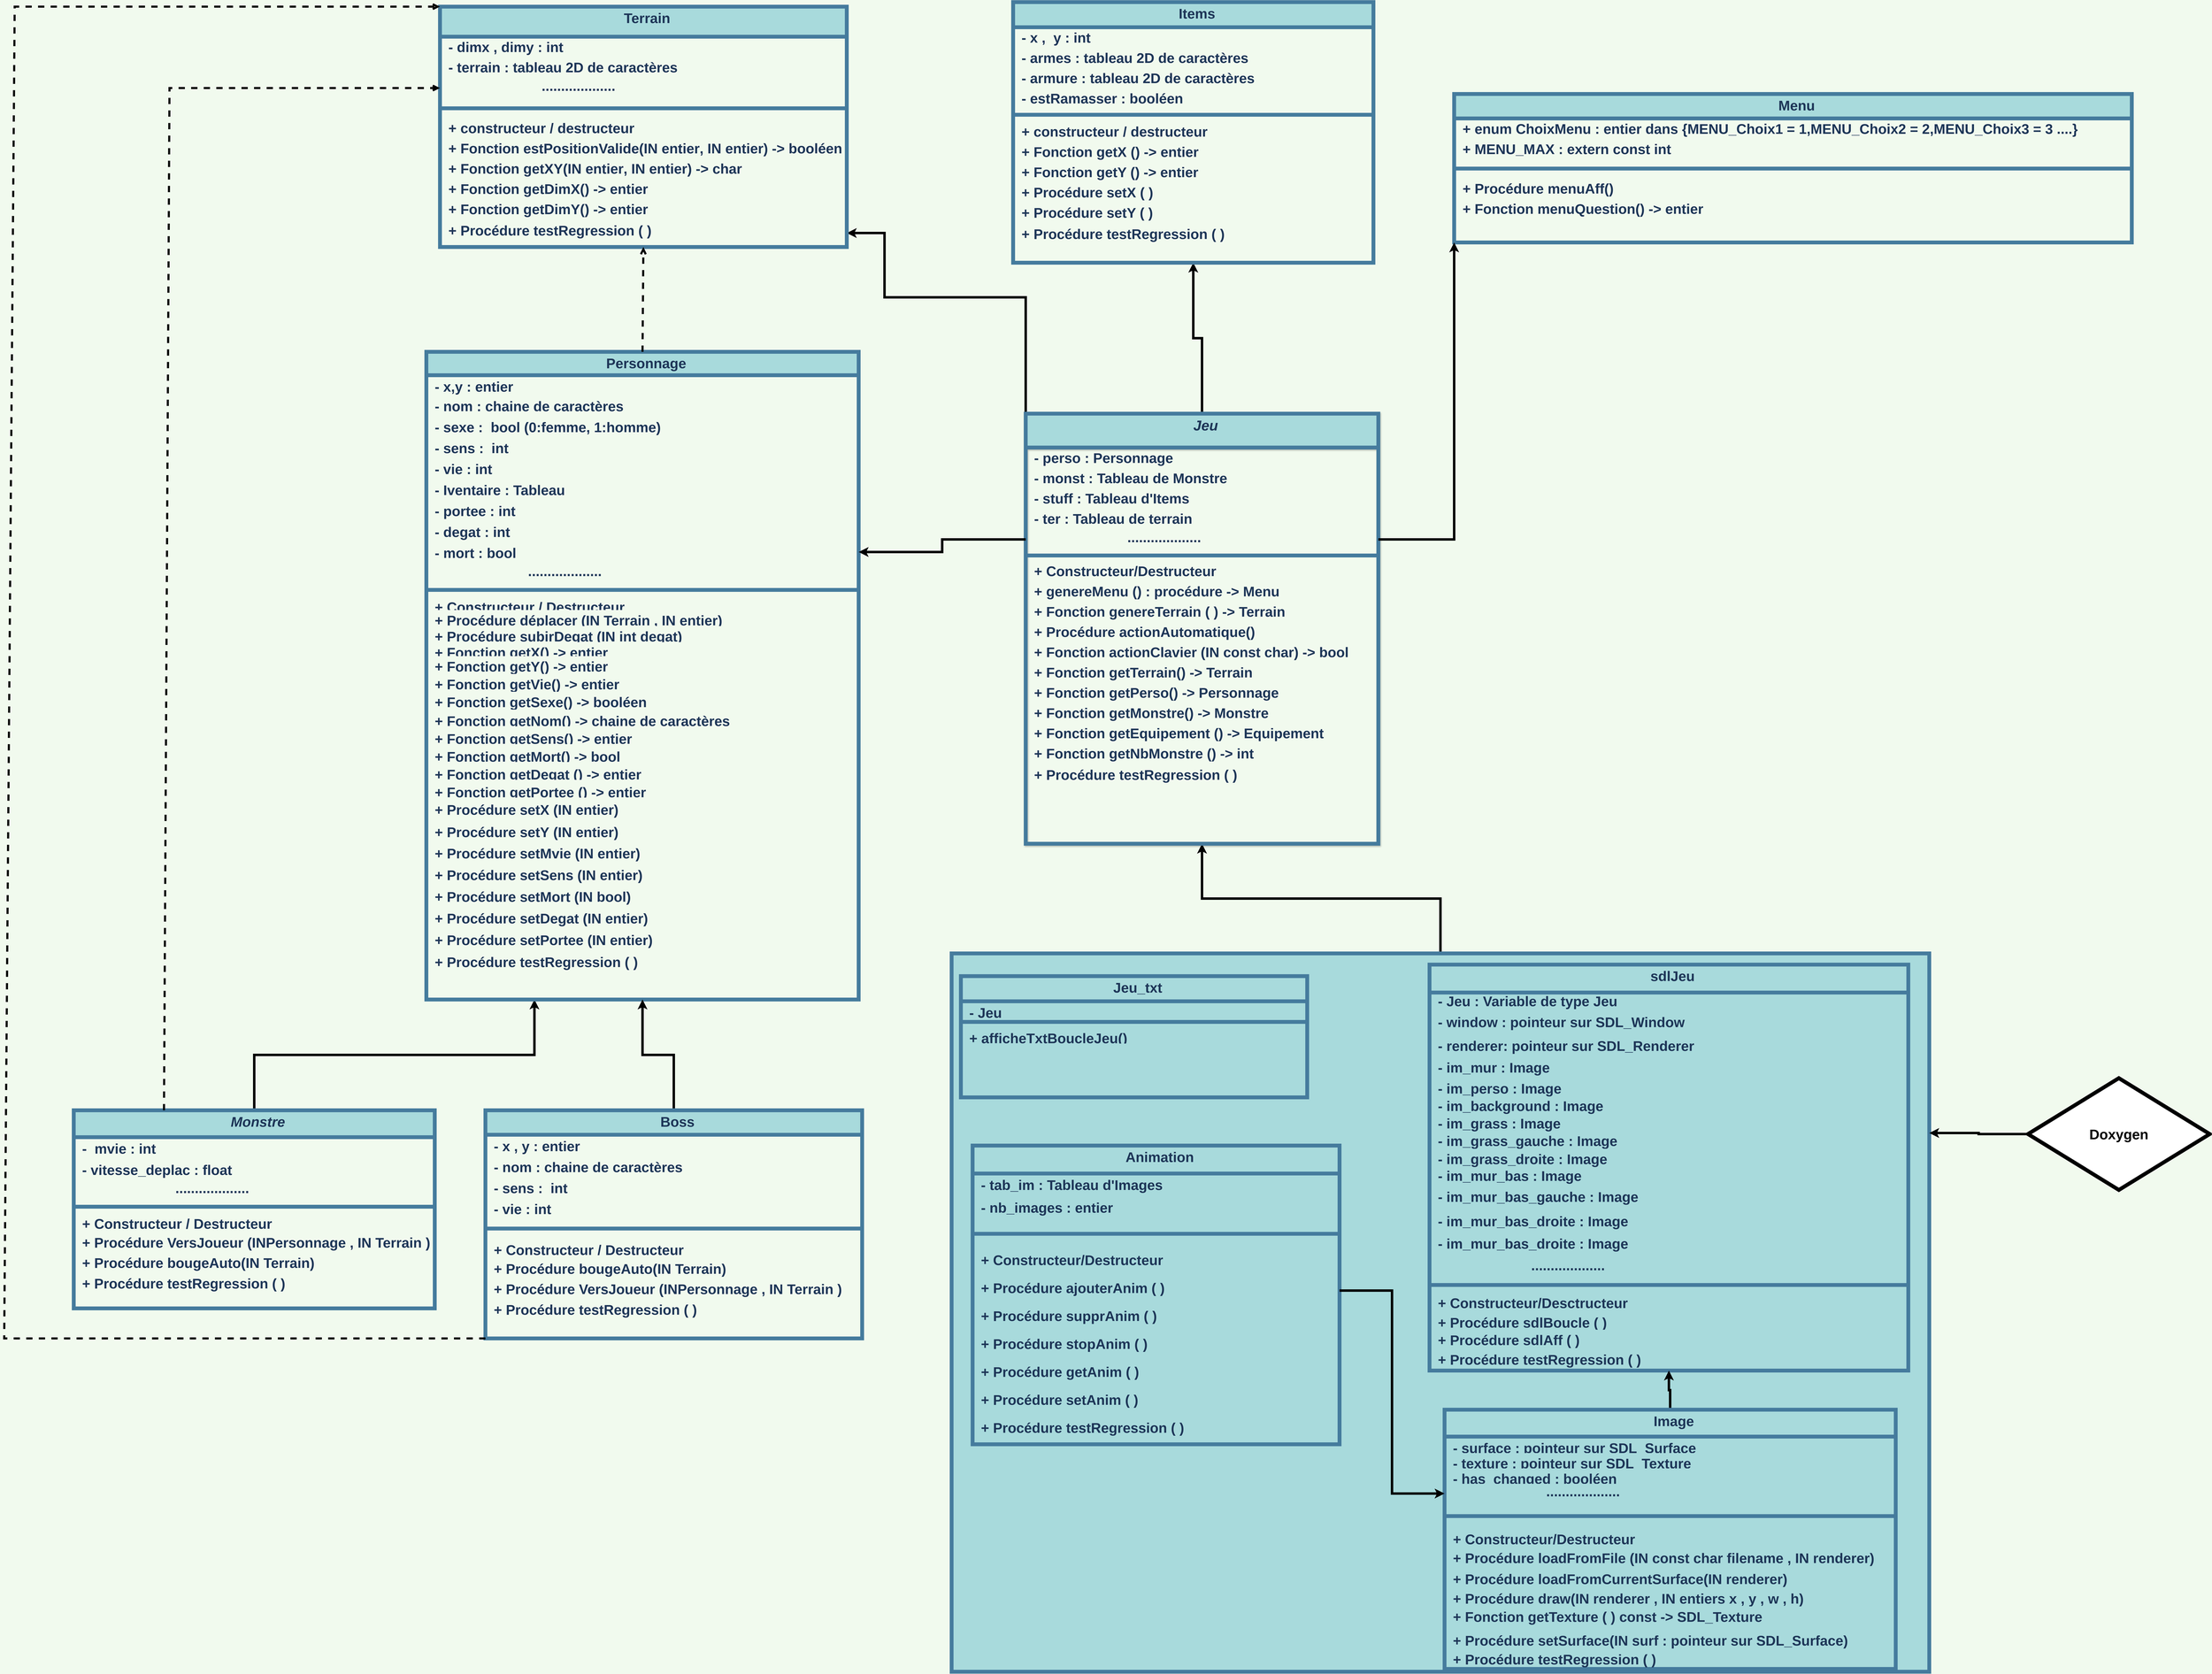 <mxfile version="17.1.3" type="device" pages="2"><diagram id="C5RBs43oDa-KdzZeNtuy" name="Page-1"><mxGraphModel dx="9520" dy="6113" grid="0" gridSize="10" guides="0" tooltips="1" connect="1" arrows="0" fold="1" page="0" pageScale="1" pageWidth="1000" pageHeight="1000" background="#F1FAEE" math="0" shadow="0"><root><mxCell id="WIyWlLk6GJQsqaUBKTNV-0"/><mxCell id="WIyWlLk6GJQsqaUBKTNV-1" parent="WIyWlLk6GJQsqaUBKTNV-0"/><mxCell id="JMOoSsjpdJYFvirv0Aq_-3" style="edgeStyle=orthogonalEdgeStyle;rounded=0;orthogonalLoop=1;jettySize=auto;html=1;exitX=0.5;exitY=0;exitDx=0;exitDy=0;entryX=0.5;entryY=1;entryDx=0;entryDy=0;strokeWidth=7;" edge="1" parent="WIyWlLk6GJQsqaUBKTNV-1" source="qhBG_edndNMFAqphnJtL-30" target="qhBG_edndNMFAqphnJtL-2"><mxGeometry relative="1" as="geometry"/></mxCell><mxCell id="qhBG_edndNMFAqphnJtL-30" value="" style="rounded=0;whiteSpace=wrap;html=1;strokeWidth=11;fontSize=40;fontStyle=1;fillColor=#A8DADC;strokeColor=#457B9D;fontColor=#1D3557;spacing=3;spacingLeft=21;" parent="WIyWlLk6GJQsqaUBKTNV-1" vertex="1"><mxGeometry x="1540" y="1289" width="2797.5" height="2056" as="geometry"/></mxCell><mxCell id="FPJFrj1gePXJqE4K-YHx-2" style="edgeStyle=orthogonalEdgeStyle;rounded=0;orthogonalLoop=1;jettySize=auto;html=1;exitX=0.5;exitY=0;exitDx=0;exitDy=0;entryX=0.25;entryY=1;entryDx=0;entryDy=0;strokeWidth=7;" parent="WIyWlLk6GJQsqaUBKTNV-1" source="zkfFHV4jXpPFQw0GAbJ--0" target="zkfFHV4jXpPFQw0GAbJ--6" edge="1"><mxGeometry relative="1" as="geometry"/></mxCell><mxCell id="zkfFHV4jXpPFQw0GAbJ--0" value="Monstre" style="swimlane;fontStyle=3;align=center;verticalAlign=top;childLayout=stackLayout;horizontal=1;startSize=77;horizontalStack=0;resizeParent=1;resizeLast=0;collapsible=1;marginBottom=0;rounded=0;shadow=0;strokeWidth=11;fontSize=40;fillColor=#A8DADC;strokeColor=#457B9D;fontColor=#1D3557;spacing=3;spacingLeft=21;" parent="WIyWlLk6GJQsqaUBKTNV-1" vertex="1"><mxGeometry x="-972" y="1738" width="1033" height="567" as="geometry"><mxRectangle x="230" y="140" width="160" height="26" as="alternateBounds"/></mxGeometry></mxCell><mxCell id="uIGGG2SLCa-OWku3hl44-15" value="-  mvie : int" style="text;strokeColor=none;fillColor=none;align=left;verticalAlign=top;spacingLeft=21;spacingRight=4;overflow=hidden;rotatable=0;points=[[0,0.5],[1,0.5]];portConstraint=eastwest;fontStyle=1;strokeWidth=11;fontSize=40;fontColor=#1D3557;spacing=3;" parent="zkfFHV4jXpPFQw0GAbJ--0" vertex="1"><mxGeometry y="77" width="1033" height="61" as="geometry"/></mxCell><mxCell id="9XNsOaWgGKROx35x1U4A-45" value="- vitesse_deplac : float " style="text;strokeColor=none;fillColor=none;align=left;verticalAlign=top;spacingLeft=21;spacingRight=4;overflow=hidden;rotatable=0;points=[[0,0.5],[1,0.5]];portConstraint=eastwest;strokeWidth=11;fontSize=40;fontStyle=1;fontColor=#1D3557;spacing=3;" parent="zkfFHV4jXpPFQw0GAbJ--0" vertex="1"><mxGeometry y="138" width="1033" height="60" as="geometry"/></mxCell><mxCell id="Td350zMWdCQGw4VjmSad-59" value="                        ..................." style="text;strokeColor=none;fillColor=none;align=left;verticalAlign=top;spacingLeft=21;spacingRight=4;overflow=hidden;rotatable=0;points=[[0,0.5],[1,0.5]];portConstraint=eastwest;strokeWidth=11;fontSize=40;fontStyle=1;fontColor=#1D3557;spacing=3;spacingTop=-8;spacingBottom=0;" parent="zkfFHV4jXpPFQw0GAbJ--0" vertex="1"><mxGeometry y="198" width="1033" height="62" as="geometry"/></mxCell><mxCell id="zkfFHV4jXpPFQw0GAbJ--4" value="" style="line;html=1;strokeWidth=11;align=left;verticalAlign=middle;spacingTop=-1;spacingLeft=21;spacingRight=3;rotatable=0;labelPosition=right;points=[];portConstraint=eastwest;fontSize=40;fontStyle=1;labelBackgroundColor=#F1FAEE;fillColor=#A8DADC;strokeColor=#457B9D;fontColor=#1D3557;spacing=3;" parent="zkfFHV4jXpPFQw0GAbJ--0" vertex="1"><mxGeometry y="260" width="1033" height="32" as="geometry"/></mxCell><mxCell id="qhBG_edndNMFAqphnJtL-63" value="+ Constructeur / Destructeur" style="text;strokeColor=none;fillColor=none;align=left;verticalAlign=top;spacingLeft=21;spacingRight=4;overflow=hidden;rotatable=0;points=[[0,0.5],[1,0.5]];portConstraint=eastwest;strokeWidth=11;fontSize=40;fontStyle=1;fontColor=#1D3557;spacing=3;" parent="zkfFHV4jXpPFQw0GAbJ--0" vertex="1"><mxGeometry y="292" width="1033" height="55" as="geometry"/></mxCell><mxCell id="L7xb2IefrMlKpJYu9-NM-72" value="+ Procédure VersJoueur (INPersonnage , IN Terrain )" style="text;html=1;align=left;verticalAlign=top;resizable=0;points=[];autosize=1;strokeColor=none;fillColor=none;fontSize=40;fontColor=#1D3557;fontStyle=1;spacing=3;spacingLeft=21;strokeWidth=11;" parent="zkfFHV4jXpPFQw0GAbJ--0" vertex="1"><mxGeometry y="347" width="1033" height="58" as="geometry"/></mxCell><mxCell id="L7xb2IefrMlKpJYu9-NM-79" value="+ Procédure&amp;nbsp;&lt;font style=&quot;font-size: 40px;&quot;&gt;&lt;span class=&quot;markedContent&quot; id=&quot;page63R_mcid23&quot; style=&quot;font-size: 40px;&quot;&gt;&lt;span style=&quot;left: 392.484px; top: 401.023px; font-family: sans-serif; transform: scaleX(0.813); font-size: 40px;&quot; dir=&quot;ltr&quot;&gt;bougeAuto&lt;/span&gt;&lt;span style=&quot;left: 451.092px; top: 401.023px; font-family: sans-serif; transform: scaleX(0.885); font-size: 40px;&quot; dir=&quot;ltr&quot;&gt;(IN Terrain)&lt;/span&gt;&lt;/span&gt;&lt;/font&gt;" style="text;html=1;align=left;verticalAlign=top;resizable=0;points=[];autosize=1;strokeColor=none;fillColor=none;fontSize=40;fontColor=#1D3557;fontStyle=1;spacing=3;spacingLeft=21;strokeWidth=11;" parent="zkfFHV4jXpPFQw0GAbJ--0" vertex="1"><mxGeometry y="405" width="1033" height="58" as="geometry"/></mxCell><mxCell id="Td350zMWdCQGw4VjmSad-47" value="+ Procédure testRegression ( )" style="text;strokeColor=none;fillColor=none;align=left;verticalAlign=top;spacingLeft=21;spacingRight=4;overflow=hidden;rotatable=0;points=[[0,0.5],[1,0.5]];portConstraint=eastwest;strokeWidth=11;fontSize=40;fontStyle=1;fontColor=#1D3557;spacing=3;" parent="zkfFHV4jXpPFQw0GAbJ--0" vertex="1"><mxGeometry y="463" width="1033" height="80" as="geometry"/></mxCell><mxCell id="zkfFHV4jXpPFQw0GAbJ--6" value="Personnage" style="swimlane;fontStyle=1;align=center;verticalAlign=top;childLayout=stackLayout;horizontal=1;startSize=67;horizontalStack=0;resizeParent=1;resizeLast=0;collapsible=1;marginBottom=0;rounded=0;shadow=0;strokeWidth=11;fontSize=40;fillColor=#A8DADC;strokeColor=#457B9D;fontColor=#1D3557;spacing=3;spacingLeft=21;" parent="WIyWlLk6GJQsqaUBKTNV-1" vertex="1"><mxGeometry x="37" y="-433" width="1237" height="1854" as="geometry"><mxRectangle x="130" y="380" width="160" height="26" as="alternateBounds"/></mxGeometry></mxCell><mxCell id="qhBG_edndNMFAqphnJtL-55" value="- x,y : entier" style="text;strokeColor=none;fillColor=none;align=left;verticalAlign=top;spacingLeft=21;spacingRight=4;overflow=hidden;rotatable=0;points=[[0,0.5],[1,0.5]];portConstraint=eastwest;strokeWidth=11;fontSize=40;fontStyle=1;fontColor=#1D3557;spacing=3;" parent="zkfFHV4jXpPFQw0GAbJ--6" vertex="1"><mxGeometry y="67" width="1237" height="56" as="geometry"/></mxCell><mxCell id="qhBG_edndNMFAqphnJtL-23" value="- nom : chaine de caractères" style="text;strokeColor=none;fillColor=none;align=left;verticalAlign=top;spacingLeft=21;spacingRight=4;overflow=hidden;rotatable=0;points=[[0,0.5],[1,0.5]];portConstraint=eastwest;strokeWidth=11;fontSize=40;fontStyle=1;fontColor=#1D3557;spacing=3;" parent="zkfFHV4jXpPFQw0GAbJ--6" vertex="1"><mxGeometry y="123" width="1237" height="60" as="geometry"/></mxCell><mxCell id="qhBG_edndNMFAqphnJtL-24" value="- sexe :  bool (0:femme, 1:homme)&#10; " style="text;strokeColor=none;fillColor=none;align=left;verticalAlign=top;spacingLeft=21;spacingRight=4;overflow=hidden;rotatable=0;points=[[0,0.5],[1,0.5]];portConstraint=eastwest;strokeWidth=11;fontSize=40;fontStyle=1;fontColor=#1D3557;spacing=3;" parent="zkfFHV4jXpPFQw0GAbJ--6" vertex="1"><mxGeometry y="183" width="1237" height="60" as="geometry"/></mxCell><mxCell id="uIGGG2SLCa-OWku3hl44-4" value="- sens :  int&#10;" style="text;strokeColor=none;fillColor=none;align=left;verticalAlign=top;spacingLeft=21;spacingRight=4;overflow=hidden;rotatable=0;points=[[0,0.5],[1,0.5]];portConstraint=eastwest;strokeWidth=11;fontSize=40;fontStyle=1;fontColor=#1D3557;spacing=3;" parent="zkfFHV4jXpPFQw0GAbJ--6" vertex="1"><mxGeometry y="243" width="1237" height="60" as="geometry"/></mxCell><mxCell id="qhBG_edndNMFAqphnJtL-25" value="- vie : int " style="text;strokeColor=none;fillColor=none;align=left;verticalAlign=top;spacingLeft=21;spacingRight=4;overflow=hidden;rotatable=0;points=[[0,0.5],[1,0.5]];portConstraint=eastwest;strokeWidth=11;fontSize=40;fontStyle=1;fontColor=#1D3557;spacing=3;" parent="zkfFHV4jXpPFQw0GAbJ--6" vertex="1"><mxGeometry y="303" width="1237" height="60" as="geometry"/></mxCell><mxCell id="L7xb2IefrMlKpJYu9-NM-57" value="- Iventaire : Tableau" style="text;strokeColor=none;fillColor=none;align=left;verticalAlign=top;spacingLeft=21;spacingRight=4;overflow=hidden;rotatable=0;points=[[0,0.5],[1,0.5]];portConstraint=eastwest;strokeWidth=11;fontSize=40;fontStyle=1;fontColor=#1D3557;spacing=3;" parent="zkfFHV4jXpPFQw0GAbJ--6" vertex="1"><mxGeometry y="363" width="1237" height="60" as="geometry"/></mxCell><mxCell id="uIGGG2SLCa-OWku3hl44-0" value="- portee : int&#10;" style="text;strokeColor=none;fillColor=none;align=left;verticalAlign=top;spacingLeft=21;spacingRight=4;overflow=hidden;rotatable=0;points=[[0,0.5],[1,0.5]];portConstraint=eastwest;strokeWidth=11;fontSize=40;fontStyle=1;fontColor=#1D3557;spacing=3;" parent="zkfFHV4jXpPFQw0GAbJ--6" vertex="1"><mxGeometry y="423" width="1237" height="60" as="geometry"/></mxCell><mxCell id="uIGGG2SLCa-OWku3hl44-1" value="- degat : int&#10;" style="text;strokeColor=none;fillColor=none;align=left;verticalAlign=top;spacingLeft=21;spacingRight=4;overflow=hidden;rotatable=0;points=[[0,0.5],[1,0.5]];portConstraint=eastwest;strokeWidth=11;fontSize=40;fontStyle=1;fontColor=#1D3557;spacing=3;" parent="zkfFHV4jXpPFQw0GAbJ--6" vertex="1"><mxGeometry y="483" width="1237" height="60" as="geometry"/></mxCell><mxCell id="uIGGG2SLCa-OWku3hl44-2" value="- mort : bool&#10;" style="text;strokeColor=none;fillColor=none;align=left;verticalAlign=top;spacingLeft=21;spacingRight=4;overflow=hidden;rotatable=0;points=[[0,0.5],[1,0.5]];portConstraint=eastwest;strokeWidth=11;fontSize=40;fontStyle=1;fontColor=#1D3557;spacing=3;" parent="zkfFHV4jXpPFQw0GAbJ--6" vertex="1"><mxGeometry y="543" width="1237" height="60" as="geometry"/></mxCell><mxCell id="Td350zMWdCQGw4VjmSad-60" value="                        ..................." style="text;strokeColor=none;fillColor=none;align=left;verticalAlign=top;spacingLeft=21;spacingRight=4;overflow=hidden;rotatable=0;points=[[0,0.5],[1,0.5]];portConstraint=eastwest;strokeWidth=11;fontSize=40;fontStyle=1;fontColor=#1D3557;spacing=3;spacingTop=-8;spacingBottom=0;" parent="zkfFHV4jXpPFQw0GAbJ--6" vertex="1"><mxGeometry y="603" width="1237" height="62" as="geometry"/></mxCell><mxCell id="zkfFHV4jXpPFQw0GAbJ--9" value="" style="line;html=1;strokeWidth=11;align=left;verticalAlign=middle;spacingTop=-1;spacingLeft=21;spacingRight=3;rotatable=0;labelPosition=right;points=[];portConstraint=eastwest;fontSize=40;fontStyle=1;labelBackgroundColor=#F1FAEE;fillColor=#A8DADC;strokeColor=#457B9D;fontColor=#1D3557;spacing=3;" parent="zkfFHV4jXpPFQw0GAbJ--6" vertex="1"><mxGeometry y="665" width="1237" height="33" as="geometry"/></mxCell><mxCell id="qhBG_edndNMFAqphnJtL-52" value="+ Constructeur / Destructeur" style="text;strokeColor=none;fillColor=none;align=left;verticalAlign=top;spacingLeft=21;spacingRight=4;overflow=hidden;rotatable=0;points=[[0,0.5],[1,0.5]];portConstraint=eastwest;strokeWidth=11;fontSize=40;fontStyle=1;fontColor=#1D3557;spacing=3;" parent="zkfFHV4jXpPFQw0GAbJ--6" vertex="1"><mxGeometry y="698" width="1237" height="38" as="geometry"/></mxCell><mxCell id="qhBG_edndNMFAqphnJtL-53" value="+ Procédure déplacer (IN Terrain , IN entier)" style="text;strokeColor=none;fillColor=none;align=left;verticalAlign=top;spacingLeft=21;spacingRight=4;overflow=hidden;rotatable=0;points=[[0,0.5],[1,0.5]];portConstraint=eastwest;strokeWidth=11;fontSize=40;fontStyle=1;fontColor=#1D3557;spacing=3;" parent="zkfFHV4jXpPFQw0GAbJ--6" vertex="1"><mxGeometry y="736" width="1237" height="46" as="geometry"/></mxCell><mxCell id="uIGGG2SLCa-OWku3hl44-3" value="+ Procédure subirDegat (IN int degat)" style="text;strokeColor=none;fillColor=none;align=left;verticalAlign=top;spacingLeft=21;spacingRight=4;overflow=hidden;rotatable=0;points=[[0,0.5],[1,0.5]];portConstraint=eastwest;strokeWidth=11;fontSize=40;fontStyle=1;fontColor=#1D3557;spacing=3;" parent="zkfFHV4jXpPFQw0GAbJ--6" vertex="1"><mxGeometry y="782" width="1237" height="46" as="geometry"/></mxCell><mxCell id="qhBG_edndNMFAqphnJtL-54" value="+ Fonction getX() -&gt; entier &#10;        &#10;" style="text;strokeColor=none;fillColor=none;align=left;verticalAlign=top;spacingLeft=21;spacingRight=4;overflow=hidden;rotatable=0;points=[[0,0.5],[1,0.5]];portConstraint=eastwest;strokeWidth=11;fontSize=40;fontStyle=1;fontColor=#1D3557;spacing=3;" parent="zkfFHV4jXpPFQw0GAbJ--6" vertex="1"><mxGeometry y="828" width="1237" height="40" as="geometry"/></mxCell><mxCell id="qhBG_edndNMFAqphnJtL-56" value="+ Fonction getY() -&gt; entier" style="text;strokeColor=none;fillColor=none;align=left;verticalAlign=top;spacingLeft=21;spacingRight=4;overflow=hidden;rotatable=0;points=[[0,0.5],[1,0.5]];portConstraint=eastwest;strokeWidth=11;fontSize=40;fontStyle=1;fontColor=#1D3557;spacing=3;" parent="zkfFHV4jXpPFQw0GAbJ--6" vertex="1"><mxGeometry y="868" width="1237" height="51" as="geometry"/></mxCell><mxCell id="uIGGG2SLCa-OWku3hl44-6" value="+ Fonction getVie() -&gt; entier" style="text;strokeColor=none;fillColor=none;align=left;verticalAlign=top;spacingLeft=21;spacingRight=4;overflow=hidden;rotatable=0;points=[[0,0.5],[1,0.5]];portConstraint=eastwest;strokeWidth=11;fontSize=40;fontStyle=1;fontColor=#1D3557;spacing=3;" parent="zkfFHV4jXpPFQw0GAbJ--6" vertex="1"><mxGeometry y="919" width="1237" height="51" as="geometry"/></mxCell><mxCell id="uIGGG2SLCa-OWku3hl44-7" value="+ Fonction getSexe() -&gt; booléen" style="text;strokeColor=none;fillColor=none;align=left;verticalAlign=top;spacingLeft=21;spacingRight=4;overflow=hidden;rotatable=0;points=[[0,0.5],[1,0.5]];portConstraint=eastwest;strokeWidth=11;fontSize=40;fontStyle=1;fontColor=#1D3557;spacing=3;" parent="zkfFHV4jXpPFQw0GAbJ--6" vertex="1"><mxGeometry y="970" width="1237" height="51" as="geometry"/></mxCell><mxCell id="uIGGG2SLCa-OWku3hl44-9" value="+ Fonction getNom() -&gt; chaine de caractères" style="text;strokeColor=none;fillColor=none;align=left;verticalAlign=top;spacingLeft=21;spacingRight=4;overflow=hidden;rotatable=0;points=[[0,0.5],[1,0.5]];portConstraint=eastwest;strokeWidth=11;fontSize=40;fontStyle=1;fontColor=#1D3557;spacing=3;spacingBottom=3;spacingTop=3;" parent="zkfFHV4jXpPFQw0GAbJ--6" vertex="1"><mxGeometry y="1021" width="1237" height="51" as="geometry"/></mxCell><mxCell id="uIGGG2SLCa-OWku3hl44-10" value="+ Fonction getSens() -&gt; entier" style="text;strokeColor=none;fillColor=none;align=left;verticalAlign=top;spacingLeft=21;spacingRight=4;overflow=hidden;rotatable=0;points=[[0,0.5],[1,0.5]];portConstraint=eastwest;strokeWidth=11;fontSize=40;fontStyle=1;fontColor=#1D3557;spacing=3;spacingBottom=3;spacingTop=3;" parent="zkfFHV4jXpPFQw0GAbJ--6" vertex="1"><mxGeometry y="1072" width="1237" height="51" as="geometry"/></mxCell><mxCell id="uIGGG2SLCa-OWku3hl44-11" value="+ Fonction getMort() -&gt; bool" style="text;strokeColor=none;fillColor=none;align=left;verticalAlign=top;spacingLeft=21;spacingRight=4;overflow=hidden;rotatable=0;points=[[0,0.5],[1,0.5]];portConstraint=eastwest;strokeWidth=11;fontSize=40;fontStyle=1;fontColor=#1D3557;spacing=3;spacingBottom=3;spacingTop=3;" parent="zkfFHV4jXpPFQw0GAbJ--6" vertex="1"><mxGeometry y="1123" width="1237" height="51" as="geometry"/></mxCell><mxCell id="uIGGG2SLCa-OWku3hl44-12" value="+ Fonction getDegat () -&gt; entier" style="text;strokeColor=none;fillColor=none;align=left;verticalAlign=top;spacingLeft=21;spacingRight=4;overflow=hidden;rotatable=0;points=[[0,0.5],[1,0.5]];portConstraint=eastwest;strokeWidth=11;fontSize=40;fontStyle=1;fontColor=#1D3557;spacing=3;spacingBottom=3;spacingTop=3;" parent="zkfFHV4jXpPFQw0GAbJ--6" vertex="1"><mxGeometry y="1174" width="1237" height="51" as="geometry"/></mxCell><mxCell id="uIGGG2SLCa-OWku3hl44-13" value="+ Fonction getPortee () -&gt; entier" style="text;strokeColor=none;fillColor=none;align=left;verticalAlign=top;spacingLeft=21;spacingRight=4;overflow=hidden;rotatable=0;points=[[0,0.5],[1,0.5]];portConstraint=eastwest;strokeWidth=11;fontSize=40;fontStyle=1;fontColor=#1D3557;spacing=3;spacingBottom=3;spacingTop=3;" parent="zkfFHV4jXpPFQw0GAbJ--6" vertex="1"><mxGeometry y="1225" width="1237" height="51" as="geometry"/></mxCell><mxCell id="uIGGG2SLCa-OWku3hl44-32" value="+ Procédure set&lt;font style=&quot;font-size: 40px;&quot;&gt;&lt;span class=&quot;markedContent&quot; id=&quot;page63R_mcid23&quot; style=&quot;font-size: 40px;&quot;&gt;&lt;span style=&quot;left: 392.484px; top: 401.023px; font-family: sans-serif; transform: scaleX(0.813); font-size: 40px;&quot; dir=&quot;ltr&quot;&gt;X (IN entier)&amp;nbsp;&lt;/span&gt;&lt;span style=&quot;left: 451.092px; top: 401.023px; font-family: sans-serif; transform: scaleX(0.885); font-size: 40px;&quot; dir=&quot;ltr&quot;&gt;&lt;br style=&quot;font-size: 40px;&quot;&gt;&lt;/span&gt;&lt;/span&gt;&lt;/font&gt;" style="text;html=1;align=left;verticalAlign=top;resizable=0;points=[];autosize=1;strokeColor=none;fillColor=none;fontSize=40;fontColor=#1D3557;fontStyle=1;spacing=3;spacingLeft=21;spacingBottom=3;spacingTop=3;strokeWidth=11;" parent="zkfFHV4jXpPFQw0GAbJ--6" vertex="1"><mxGeometry y="1276" width="1237" height="64" as="geometry"/></mxCell><mxCell id="uIGGG2SLCa-OWku3hl44-33" value="+ Procédure&amp;nbsp;setY&lt;font style=&quot;font-size: 40px;&quot;&gt;&lt;span class=&quot;markedContent&quot; id=&quot;page63R_mcid23&quot; style=&quot;font-size: 40px;&quot;&gt;&lt;span style=&quot;left: 392.484px; top: 401.023px; font-family: sans-serif; transform: scaleX(0.813); font-size: 40px;&quot; dir=&quot;ltr&quot;&gt;&amp;nbsp;(IN entier)&amp;nbsp;&lt;/span&gt;&lt;span style=&quot;left: 451.092px; top: 401.023px; font-family: sans-serif; transform: scaleX(0.885); font-size: 40px;&quot; dir=&quot;ltr&quot;&gt;&lt;br style=&quot;font-size: 40px;&quot;&gt;&lt;/span&gt;&lt;/span&gt;&lt;/font&gt;" style="text;html=1;align=left;verticalAlign=top;resizable=0;points=[];autosize=1;strokeColor=none;fillColor=none;fontSize=40;fontColor=#1D3557;fontStyle=1;spacing=3;spacingLeft=21;spacingBottom=3;spacingTop=3;strokeWidth=11;" parent="zkfFHV4jXpPFQw0GAbJ--6" vertex="1"><mxGeometry y="1340" width="1237" height="64" as="geometry"/></mxCell><mxCell id="uIGGG2SLCa-OWku3hl44-34" value="+ Procédure&amp;nbsp;setMvie&lt;font style=&quot;font-size: 40px;&quot;&gt;&lt;span class=&quot;markedContent&quot; id=&quot;page63R_mcid23&quot; style=&quot;font-size: 40px;&quot;&gt;&lt;span style=&quot;left: 392.484px; top: 401.023px; font-family: sans-serif; transform: scaleX(0.813); font-size: 40px;&quot; dir=&quot;ltr&quot;&gt;&amp;nbsp;(IN entier)&lt;/span&gt;&lt;span style=&quot;left: 451.092px; top: 401.023px; font-family: sans-serif; transform: scaleX(0.885); font-size: 40px;&quot; dir=&quot;ltr&quot;&gt;&lt;br style=&quot;font-size: 40px;&quot;&gt;&lt;/span&gt;&lt;/span&gt;&lt;/font&gt;" style="text;html=1;align=left;verticalAlign=top;resizable=0;points=[];autosize=1;strokeColor=none;fillColor=none;fontSize=40;fontColor=#1D3557;fontStyle=1;spacing=3;spacingLeft=21;perimeterSpacing=1;spacingTop=0;spacingBottom=4;strokeWidth=11;" parent="zkfFHV4jXpPFQw0GAbJ--6" vertex="1"><mxGeometry y="1404" width="1237" height="62" as="geometry"/></mxCell><mxCell id="uIGGG2SLCa-OWku3hl44-35" value="+ Procédure&amp;nbsp;setSens&lt;font style=&quot;font-size: 40px;&quot;&gt;&lt;span class=&quot;markedContent&quot; id=&quot;page63R_mcid23&quot; style=&quot;font-size: 40px;&quot;&gt;&lt;span style=&quot;left: 392.484px; top: 401.023px; font-family: sans-serif; transform: scaleX(0.813); font-size: 40px;&quot; dir=&quot;ltr&quot;&gt;&amp;nbsp;(IN entier)&lt;/span&gt;&lt;span style=&quot;left: 451.092px; top: 401.023px; font-family: sans-serif; transform: scaleX(0.885); font-size: 40px;&quot; dir=&quot;ltr&quot;&gt;&lt;br style=&quot;font-size: 40px;&quot;&gt;&lt;/span&gt;&lt;/span&gt;&lt;/font&gt;" style="text;html=1;align=left;verticalAlign=top;resizable=0;points=[];autosize=1;strokeColor=none;fillColor=none;fontSize=40;fontColor=#1D3557;fontStyle=1;spacing=3;spacingLeft=21;perimeterSpacing=1;spacingTop=0;spacingBottom=4;strokeWidth=11;" parent="zkfFHV4jXpPFQw0GAbJ--6" vertex="1"><mxGeometry y="1466" width="1237" height="62" as="geometry"/></mxCell><mxCell id="uIGGG2SLCa-OWku3hl44-36" value="+ Procédure&amp;nbsp;setMort&lt;font style=&quot;font-size: 40px;&quot;&gt;&lt;span class=&quot;markedContent&quot; id=&quot;page63R_mcid23&quot; style=&quot;font-size: 40px;&quot;&gt;&lt;span style=&quot;left: 392.484px; top: 401.023px; font-family: sans-serif; transform: scaleX(0.813); font-size: 40px;&quot; dir=&quot;ltr&quot;&gt;&amp;nbsp;(IN bool)&amp;nbsp;&lt;/span&gt;&lt;span style=&quot;left: 451.092px; top: 401.023px; font-family: sans-serif; transform: scaleX(0.885); font-size: 40px;&quot; dir=&quot;ltr&quot;&gt;&lt;br style=&quot;font-size: 40px;&quot;&gt;&lt;/span&gt;&lt;/span&gt;&lt;/font&gt;" style="text;html=1;align=left;verticalAlign=top;resizable=0;points=[];autosize=1;strokeColor=none;fillColor=none;fontSize=40;fontColor=#1D3557;fontStyle=1;spacing=3;spacingLeft=21;perimeterSpacing=1;spacingTop=0;spacingBottom=4;strokeWidth=11;" parent="zkfFHV4jXpPFQw0GAbJ--6" vertex="1"><mxGeometry y="1528" width="1237" height="62" as="geometry"/></mxCell><mxCell id="uIGGG2SLCa-OWku3hl44-37" value="+ Procédure&amp;nbsp;setDegat&lt;font style=&quot;font-size: 40px;&quot;&gt;&lt;span class=&quot;markedContent&quot; id=&quot;page63R_mcid23&quot; style=&quot;font-size: 40px;&quot;&gt;&lt;span style=&quot;left: 392.484px; top: 401.023px; font-family: sans-serif; transform: scaleX(0.813); font-size: 40px;&quot; dir=&quot;ltr&quot;&gt;&amp;nbsp;(IN entier)&amp;nbsp;&lt;/span&gt;&lt;span style=&quot;left: 451.092px; top: 401.023px; font-family: sans-serif; transform: scaleX(0.885); font-size: 40px;&quot; dir=&quot;ltr&quot;&gt;&lt;br style=&quot;font-size: 40px;&quot;&gt;&lt;/span&gt;&lt;/span&gt;&lt;/font&gt;" style="text;html=1;align=left;verticalAlign=top;resizable=0;points=[];autosize=1;strokeColor=none;fillColor=none;fontSize=40;fontColor=#1D3557;fontStyle=1;spacing=3;spacingLeft=21;perimeterSpacing=1;spacingTop=0;spacingBottom=4;strokeWidth=11;" parent="zkfFHV4jXpPFQw0GAbJ--6" vertex="1"><mxGeometry y="1590" width="1237" height="62" as="geometry"/></mxCell><mxCell id="uIGGG2SLCa-OWku3hl44-38" value="+ Procédure&amp;nbsp;setPortee&lt;font style=&quot;font-size: 40px;&quot;&gt;&lt;span class=&quot;markedContent&quot; id=&quot;page63R_mcid23&quot; style=&quot;font-size: 40px;&quot;&gt;&lt;span style=&quot;left: 392.484px; top: 401.023px; font-family: sans-serif; transform: scaleX(0.813); font-size: 40px;&quot; dir=&quot;ltr&quot;&gt;&amp;nbsp;(IN entier)&amp;nbsp;&lt;/span&gt;&lt;span style=&quot;left: 451.092px; top: 401.023px; font-family: sans-serif; transform: scaleX(0.885); font-size: 40px;&quot; dir=&quot;ltr&quot;&gt;&lt;br style=&quot;font-size: 40px;&quot;&gt;&lt;/span&gt;&lt;/span&gt;&lt;/font&gt;" style="text;html=1;align=left;verticalAlign=top;resizable=0;points=[];autosize=1;strokeColor=none;fillColor=none;fontSize=40;fontColor=#1D3557;fontStyle=1;spacing=3;spacingLeft=21;perimeterSpacing=1;spacingTop=0;spacingBottom=4;strokeWidth=11;" parent="zkfFHV4jXpPFQw0GAbJ--6" vertex="1"><mxGeometry y="1652" width="1237" height="62" as="geometry"/></mxCell><mxCell id="Td350zMWdCQGw4VjmSad-48" value="+ Procédure testRegression ( )" style="text;strokeColor=none;fillColor=none;align=left;verticalAlign=top;spacingLeft=21;spacingRight=4;overflow=hidden;rotatable=0;points=[[0,0.5],[1,0.5]];portConstraint=eastwest;strokeWidth=11;fontSize=40;fontStyle=1;fontColor=#1D3557;spacing=3;" parent="zkfFHV4jXpPFQw0GAbJ--6" vertex="1"><mxGeometry y="1714" width="1237" height="80" as="geometry"/></mxCell><mxCell id="JMOoSsjpdJYFvirv0Aq_-5" style="edgeStyle=orthogonalEdgeStyle;rounded=0;orthogonalLoop=1;jettySize=auto;html=1;exitX=0.5;exitY=0;exitDx=0;exitDy=0;entryX=0.5;entryY=1;entryDx=0;entryDy=0;strokeWidth=7;" edge="1" parent="WIyWlLk6GJQsqaUBKTNV-1" source="qhBG_edndNMFAqphnJtL-2" target="qhBG_edndNMFAqphnJtL-8"><mxGeometry relative="1" as="geometry"/></mxCell><mxCell id="JMOoSsjpdJYFvirv0Aq_-7" style="edgeStyle=orthogonalEdgeStyle;rounded=0;orthogonalLoop=1;jettySize=auto;html=1;exitX=0;exitY=0;exitDx=0;exitDy=0;entryX=1;entryY=0.5;entryDx=0;entryDy=0;strokeWidth=7;" edge="1" parent="WIyWlLk6GJQsqaUBKTNV-1" source="qhBG_edndNMFAqphnJtL-2" target="Td350zMWdCQGw4VjmSad-54"><mxGeometry relative="1" as="geometry"><Array as="points"><mxPoint x="1752" y="-589"/><mxPoint x="1348" y="-589"/><mxPoint x="1348" y="-773"/></Array></mxGeometry></mxCell><mxCell id="qhBG_edndNMFAqphnJtL-2" value="Jeu" style="swimlane;fontStyle=3;align=center;verticalAlign=top;childLayout=stackLayout;horizontal=1;startSize=97;horizontalStack=0;resizeParent=1;resizeLast=0;collapsible=1;marginBottom=0;rounded=0;shadow=1;strokeWidth=11;fontSize=41;fillColor=#A8DADC;strokeColor=#457B9D;fontColor=#1D3557;glass=0;sketch=0;spacing=3;spacingLeft=21;" parent="WIyWlLk6GJQsqaUBKTNV-1" vertex="1"><mxGeometry x="1752" y="-256" width="1009" height="1231" as="geometry"><mxRectangle x="230" y="140" width="160" height="26" as="alternateBounds"/></mxGeometry></mxCell><mxCell id="qhBG_edndNMFAqphnJtL-43" value="&lt;span style=&quot;font-size: 40px;&quot;&gt;- perso : Personnage&lt;/span&gt;" style="text;html=1;align=left;verticalAlign=middle;resizable=0;points=[];autosize=1;strokeColor=none;fillColor=none;strokeWidth=11;fontSize=40;fontStyle=1;fontColor=#1D3557;rounded=0;shadow=0;spacing=3;spacingLeft=21;" parent="qhBG_edndNMFAqphnJtL-2" vertex="1"><mxGeometry y="97" width="1009" height="58" as="geometry"/></mxCell><mxCell id="qhBG_edndNMFAqphnJtL-46" value="&lt;span style=&quot;font-size: 40px;&quot;&gt;- monst : Tableau de Monstre&lt;/span&gt;" style="text;html=1;align=left;verticalAlign=middle;resizable=0;points=[];autosize=1;strokeColor=none;fillColor=none;strokeWidth=11;fontSize=40;fontStyle=1;fontColor=#1D3557;spacing=3;spacingLeft=21;" parent="qhBG_edndNMFAqphnJtL-2" vertex="1"><mxGeometry y="155" width="1009" height="58" as="geometry"/></mxCell><mxCell id="qhBG_edndNMFAqphnJtL-66" value="&lt;span style=&quot;font-size: 40px&quot;&gt;- stuff : Tableau d'Items&lt;/span&gt;" style="text;html=1;align=left;verticalAlign=middle;resizable=0;points=[];autosize=1;strokeColor=none;fillColor=none;strokeWidth=11;fontSize=40;fontStyle=1;fontColor=#1D3557;spacing=3;spacingLeft=21;" parent="qhBG_edndNMFAqphnJtL-2" vertex="1"><mxGeometry y="213" width="1009" height="58" as="geometry"/></mxCell><mxCell id="qhBG_edndNMFAqphnJtL-65" value="&lt;span style=&quot;font-size: 40px;&quot;&gt;- ter : Tableau de terrain&amp;nbsp; &lt;br style=&quot;font-size: 40px;&quot;&gt;&lt;/span&gt;" style="text;html=1;align=left;verticalAlign=middle;resizable=0;points=[];autosize=1;strokeColor=none;fillColor=none;strokeWidth=11;fontSize=40;fontStyle=1;fontColor=#1D3557;spacing=3;spacingLeft=21;" parent="qhBG_edndNMFAqphnJtL-2" vertex="1"><mxGeometry y="271" width="1009" height="58" as="geometry"/></mxCell><mxCell id="Td350zMWdCQGw4VjmSad-61" value="                        ..................." style="text;strokeColor=none;fillColor=none;align=left;verticalAlign=top;spacingLeft=21;spacingRight=4;overflow=hidden;rotatable=0;points=[[0,0.5],[1,0.5]];portConstraint=eastwest;strokeWidth=11;fontSize=40;fontStyle=1;fontColor=#1D3557;spacing=3;spacingTop=-8;spacingBottom=0;" parent="qhBG_edndNMFAqphnJtL-2" vertex="1"><mxGeometry y="329" width="1009" height="62" as="geometry"/></mxCell><mxCell id="qhBG_edndNMFAqphnJtL-3" value="" style="line;html=1;strokeWidth=11;align=left;verticalAlign=middle;spacingTop=-1;spacingLeft=21;spacingRight=3;rotatable=0;labelPosition=right;points=[];portConstraint=eastwest;fontSize=40;fontStyle=1;labelBackgroundColor=#F1FAEE;fillColor=#A8DADC;strokeColor=#457B9D;fontColor=#1D3557;spacing=3;" parent="qhBG_edndNMFAqphnJtL-2" vertex="1"><mxGeometry y="391" width="1009" height="30" as="geometry"/></mxCell><mxCell id="L7xb2IefrMlKpJYu9-NM-14" value="&lt;span style=&quot;font-size: 40px;&quot;&gt;+ Constructeur/Destructeur&lt;/span&gt;" style="text;html=1;align=left;verticalAlign=middle;resizable=0;points=[];autosize=1;strokeColor=none;fillColor=none;strokeWidth=11;fontSize=40;fontStyle=1;fontColor=#1D3557;spacing=3;spacingLeft=21;" parent="qhBG_edndNMFAqphnJtL-2" vertex="1"><mxGeometry y="421" width="1009" height="58" as="geometry"/></mxCell><mxCell id="L7xb2IefrMlKpJYu9-NM-20" value="&lt;span style=&quot;font-size: 40px;&quot;&gt;+ genereMenu () : procédure -&amp;gt; Menu&lt;br style=&quot;font-size: 40px;&quot;&gt;&lt;/span&gt;" style="text;html=1;align=left;verticalAlign=middle;resizable=0;points=[];autosize=1;strokeColor=none;fillColor=none;strokeWidth=11;fontSize=40;fontStyle=1;fontColor=#1D3557;spacing=3;spacingLeft=21;" parent="qhBG_edndNMFAqphnJtL-2" vertex="1"><mxGeometry y="479" width="1009" height="58" as="geometry"/></mxCell><mxCell id="9XNsOaWgGKROx35x1U4A-5" value="&lt;span style=&quot;font-size: 40px&quot;&gt;+ Fonction genereTerrain ( ) -&amp;gt; Terrain&lt;br style=&quot;font-size: 40px&quot;&gt;&lt;/span&gt;" style="text;html=1;align=left;verticalAlign=middle;resizable=0;points=[];autosize=1;strokeColor=none;fillColor=none;strokeWidth=11;fontSize=40;fontStyle=1;fontColor=#1D3557;spacing=3;spacingLeft=21;" parent="qhBG_edndNMFAqphnJtL-2" vertex="1"><mxGeometry y="537" width="1009" height="58" as="geometry"/></mxCell><mxCell id="L7xb2IefrMlKpJYu9-NM-15" value="&lt;span style=&quot;font-size: 40px;&quot;&gt;+&amp;nbsp;&lt;/span&gt;Procédure&lt;span style=&quot;font-size: 40px;&quot;&gt;&amp;nbsp;actionAutomatique()&lt;/span&gt;" style="text;html=1;align=left;verticalAlign=middle;resizable=0;points=[];autosize=1;strokeColor=none;fillColor=none;strokeWidth=11;fontSize=40;fontStyle=1;fontColor=#1D3557;spacing=3;spacingLeft=21;" parent="qhBG_edndNMFAqphnJtL-2" vertex="1"><mxGeometry y="595" width="1009" height="58" as="geometry"/></mxCell><mxCell id="L7xb2IefrMlKpJYu9-NM-16" value="&lt;span style=&quot;font-size: 40px;&quot;&gt;+ Fonction actionClavier (IN const char) -&amp;gt; bool&amp;nbsp;&lt;br style=&quot;font-size: 40px;&quot;&gt;&lt;/span&gt;" style="text;html=1;align=left;verticalAlign=middle;resizable=0;points=[];autosize=1;strokeColor=none;fillColor=none;strokeWidth=11;fontSize=40;fontStyle=1;fontColor=#1D3557;spacing=3;spacingLeft=21;" parent="qhBG_edndNMFAqphnJtL-2" vertex="1"><mxGeometry y="653" width="1009" height="58" as="geometry"/></mxCell><mxCell id="L7xb2IefrMlKpJYu9-NM-17" value="&lt;span style=&quot;font-size: 40px;&quot;&gt;+ Fonction getTerrain() -&amp;gt; Terrain&lt;br style=&quot;font-size: 40px;&quot;&gt;&lt;/span&gt;" style="text;html=1;align=left;verticalAlign=middle;resizable=0;points=[];autosize=1;strokeColor=none;fillColor=none;strokeWidth=11;fontSize=40;fontStyle=1;fontColor=#1D3557;spacing=3;spacingLeft=21;" parent="qhBG_edndNMFAqphnJtL-2" vertex="1"><mxGeometry y="711" width="1009" height="58" as="geometry"/></mxCell><mxCell id="L7xb2IefrMlKpJYu9-NM-18" value="&lt;span style=&quot;font-size: 40px;&quot;&gt;+ Fonction getPerso() -&amp;gt; Personnage&amp;nbsp; &lt;br style=&quot;font-size: 40px;&quot;&gt;&lt;/span&gt;" style="text;html=1;align=left;verticalAlign=middle;resizable=0;points=[];autosize=1;strokeColor=none;fillColor=none;strokeWidth=11;fontSize=40;fontStyle=1;fontColor=#1D3557;spacing=3;spacingLeft=21;" parent="qhBG_edndNMFAqphnJtL-2" vertex="1"><mxGeometry y="769" width="1009" height="58" as="geometry"/></mxCell><mxCell id="uIGGG2SLCa-OWku3hl44-39" value="&lt;span style=&quot;font-size: 40px;&quot;&gt;+ Fonction getMonstre() -&amp;gt; Monstre&lt;br style=&quot;font-size: 40px;&quot;&gt;&lt;/span&gt;" style="text;html=1;align=left;verticalAlign=middle;resizable=0;points=[];autosize=1;strokeColor=none;fillColor=none;strokeWidth=11;fontSize=40;fontStyle=1;fontColor=#1D3557;spacing=3;spacingLeft=21;" parent="qhBG_edndNMFAqphnJtL-2" vertex="1"><mxGeometry y="827" width="1009" height="58" as="geometry"/></mxCell><mxCell id="uIGGG2SLCa-OWku3hl44-40" value="&lt;span style=&quot;font-size: 40px;&quot;&gt;+ Fonction getEquipement () -&amp;gt; Equipement&lt;br style=&quot;font-size: 40px;&quot;&gt;&lt;/span&gt;" style="text;html=1;align=left;verticalAlign=middle;resizable=0;points=[];autosize=1;strokeColor=none;fillColor=none;strokeWidth=11;fontSize=40;fontStyle=1;fontColor=#1D3557;spacing=3;spacingLeft=21;" parent="qhBG_edndNMFAqphnJtL-2" vertex="1"><mxGeometry y="885" width="1009" height="58" as="geometry"/></mxCell><mxCell id="uIGGG2SLCa-OWku3hl44-41" value="&lt;span style=&quot;font-size: 40px;&quot;&gt;+ Fonction getNbMonstre () -&amp;gt; int&lt;br style=&quot;font-size: 40px;&quot;&gt;&lt;/span&gt;" style="text;html=1;align=left;verticalAlign=middle;resizable=0;points=[];autosize=1;strokeColor=none;fillColor=none;strokeWidth=11;fontSize=40;fontStyle=1;fontColor=#1D3557;spacing=3;spacingLeft=21;" parent="qhBG_edndNMFAqphnJtL-2" vertex="1"><mxGeometry y="943" width="1009" height="58" as="geometry"/></mxCell><mxCell id="Td350zMWdCQGw4VjmSad-49" value="+ Procédure testRegression ( )" style="text;strokeColor=none;fillColor=none;align=left;verticalAlign=top;spacingLeft=21;spacingRight=4;overflow=hidden;rotatable=0;points=[[0,0.5],[1,0.5]];portConstraint=eastwest;strokeWidth=11;fontSize=40;fontStyle=1;fontColor=#1D3557;spacing=3;" parent="qhBG_edndNMFAqphnJtL-2" vertex="1"><mxGeometry y="1001" width="1009" height="80" as="geometry"/></mxCell><mxCell id="qhBG_edndNMFAqphnJtL-8" value="Items" style="swimlane;fontStyle=1;align=center;verticalAlign=top;childLayout=stackLayout;horizontal=1;startSize=72;horizontalStack=0;resizeParent=1;resizeLast=0;collapsible=1;marginBottom=0;rounded=0;shadow=0;strokeWidth=11;fontSize=40;fillColor=#A8DADC;strokeColor=#457B9D;fontColor=#1D3557;spacing=3;spacingLeft=21;" parent="WIyWlLk6GJQsqaUBKTNV-1" vertex="1"><mxGeometry x="1716" y="-1434" width="1031" height="746" as="geometry"><mxRectangle x="550" y="140" width="160" height="26" as="alternateBounds"/></mxGeometry></mxCell><mxCell id="L7xb2IefrMlKpJYu9-NM-44" value="- x ,&amp;nbsp; y : int " style="text;html=1;align=left;verticalAlign=middle;resizable=0;points=[];autosize=1;strokeColor=none;fillColor=none;fontSize=40;fontColor=#1D3557;fontStyle=1;spacing=3;spacingLeft=21;strokeWidth=11;" parent="qhBG_edndNMFAqphnJtL-8" vertex="1"><mxGeometry y="72" width="1031" height="58" as="geometry"/></mxCell><mxCell id="9XNsOaWgGKROx35x1U4A-1" value="- armes : tableau 2D de caractères" style="text;html=1;align=left;verticalAlign=middle;resizable=0;points=[];autosize=1;strokeColor=none;fillColor=none;fontSize=40;fontColor=#1D3557;fontStyle=1;spacing=3;spacingLeft=21;strokeWidth=11;" parent="qhBG_edndNMFAqphnJtL-8" vertex="1"><mxGeometry y="130" width="1031" height="58" as="geometry"/></mxCell><mxCell id="9XNsOaWgGKROx35x1U4A-2" value="- armure : tableau 2D de caractères" style="text;html=1;align=left;verticalAlign=middle;resizable=0;points=[];autosize=1;strokeColor=none;fillColor=none;fontSize=40;fontColor=#1D3557;fontStyle=1;spacing=3;spacingLeft=21;strokeWidth=11;" parent="qhBG_edndNMFAqphnJtL-8" vertex="1"><mxGeometry y="188" width="1031" height="58" as="geometry"/></mxCell><mxCell id="9XNsOaWgGKROx35x1U4A-4" value="- estRamasser : booléen" style="text;html=1;align=left;verticalAlign=middle;resizable=0;points=[];autosize=1;strokeColor=none;fillColor=none;fontSize=40;fontColor=#1D3557;fontStyle=1;spacing=3;spacingLeft=21;strokeWidth=11;" parent="qhBG_edndNMFAqphnJtL-8" vertex="1"><mxGeometry y="246" width="1031" height="58" as="geometry"/></mxCell><mxCell id="qhBG_edndNMFAqphnJtL-9" value="" style="line;html=1;strokeWidth=11;align=left;verticalAlign=middle;spacingTop=-1;spacingLeft=21;spacingRight=3;rotatable=0;labelPosition=right;points=[];portConstraint=eastwest;fontSize=40;fontStyle=1;labelBackgroundColor=#F1FAEE;fillColor=#A8DADC;strokeColor=#457B9D;fontColor=#1D3557;spacing=3;" parent="qhBG_edndNMFAqphnJtL-8" vertex="1"><mxGeometry y="304" width="1031" height="37" as="geometry"/></mxCell><mxCell id="L7xb2IefrMlKpJYu9-NM-47" value="+ constructeur / destructeur" style="text;html=1;align=left;verticalAlign=middle;resizable=0;points=[];autosize=1;strokeColor=none;fillColor=none;fontSize=40;fontColor=#1D3557;fontStyle=1;spacing=3;spacingLeft=21;strokeWidth=11;" parent="qhBG_edndNMFAqphnJtL-8" vertex="1"><mxGeometry y="341" width="1031" height="58" as="geometry"/></mxCell><mxCell id="L7xb2IefrMlKpJYu9-NM-48" value="+ Fonction getX () -&amp;gt; entier" style="text;html=1;align=left;verticalAlign=middle;resizable=0;points=[];autosize=1;strokeColor=none;fillColor=none;fontSize=40;fontColor=#1D3557;fontStyle=1;spacing=3;spacingLeft=21;strokeWidth=11;" parent="qhBG_edndNMFAqphnJtL-8" vertex="1"><mxGeometry y="399" width="1031" height="58" as="geometry"/></mxCell><mxCell id="L7xb2IefrMlKpJYu9-NM-49" value="+ Fonction getY () -&amp;gt; entier" style="text;html=1;align=left;verticalAlign=middle;resizable=0;points=[];autosize=1;strokeColor=none;fillColor=none;fontSize=40;fontColor=#1D3557;fontStyle=1;spacing=3;spacingLeft=21;strokeWidth=11;" parent="qhBG_edndNMFAqphnJtL-8" vertex="1"><mxGeometry y="457" width="1031" height="58" as="geometry"/></mxCell><mxCell id="9XNsOaWgGKROx35x1U4A-18" value="+ Procédure setX ( )" style="text;html=1;align=left;verticalAlign=middle;resizable=0;points=[];autosize=1;strokeColor=none;fillColor=none;fontSize=40;fontColor=#1D3557;fontStyle=1;spacing=3;spacingLeft=21;strokeWidth=11;" parent="qhBG_edndNMFAqphnJtL-8" vertex="1"><mxGeometry y="515" width="1031" height="58" as="geometry"/></mxCell><mxCell id="9XNsOaWgGKROx35x1U4A-19" value="+ Procédure setY ( )&amp;nbsp;" style="text;html=1;align=left;verticalAlign=middle;resizable=0;points=[];autosize=1;strokeColor=none;fillColor=none;fontSize=40;fontColor=#1D3557;fontStyle=1;spacing=3;spacingLeft=21;strokeWidth=11;" parent="qhBG_edndNMFAqphnJtL-8" vertex="1"><mxGeometry y="573" width="1031" height="58" as="geometry"/></mxCell><mxCell id="Td350zMWdCQGw4VjmSad-53" value="+ Procédure testRegression ( )" style="text;strokeColor=none;fillColor=none;align=left;verticalAlign=top;spacingLeft=21;spacingRight=4;overflow=hidden;rotatable=0;points=[[0,0.5],[1,0.5]];portConstraint=eastwest;strokeWidth=11;fontSize=40;fontStyle=1;fontColor=#1D3557;spacing=3;" parent="qhBG_edndNMFAqphnJtL-8" vertex="1"><mxGeometry y="631" width="1031" height="80" as="geometry"/></mxCell><mxCell id="qhBG_edndNMFAqphnJtL-31" value="Jeu_txt" style="swimlane;fontStyle=1;align=center;verticalAlign=top;childLayout=stackLayout;horizontal=1;startSize=72;horizontalStack=0;resizeParent=1;resizeLast=0;collapsible=1;marginBottom=0;rounded=0;shadow=0;strokeWidth=11;fontSize=40;fillColor=#A8DADC;strokeColor=#457B9D;fontColor=#1D3557;spacing=3;spacingLeft=21;" parent="WIyWlLk6GJQsqaUBKTNV-1" vertex="1"><mxGeometry x="1566.5" y="1354" width="991" height="347" as="geometry"><mxRectangle x="340" y="380" width="170" height="26" as="alternateBounds"/></mxGeometry></mxCell><mxCell id="qhBG_edndNMFAqphnJtL-35" value="- Jeu" style="text;strokeColor=none;fillColor=none;align=left;verticalAlign=top;spacingLeft=21;spacingRight=4;overflow=hidden;rotatable=0;points=[[0,0.5],[1,0.5]];portConstraint=eastwest;strokeWidth=11;fontSize=40;fontStyle=1;fontColor=#1D3557;spacing=3;" parent="qhBG_edndNMFAqphnJtL-31" vertex="1"><mxGeometry y="72" width="991" height="45" as="geometry"/></mxCell><mxCell id="qhBG_edndNMFAqphnJtL-32" value="" style="line;html=1;strokeWidth=11;align=left;verticalAlign=middle;spacingTop=-1;spacingLeft=21;spacingRight=3;rotatable=0;labelPosition=right;points=[];portConstraint=eastwest;fontSize=40;fontStyle=1;labelBackgroundColor=#F1FAEE;fillColor=#A8DADC;strokeColor=#457B9D;fontColor=#1D3557;spacing=3;" parent="qhBG_edndNMFAqphnJtL-31" vertex="1"><mxGeometry y="117" width="991" height="28" as="geometry"/></mxCell><mxCell id="qhBG_edndNMFAqphnJtL-38" value="+ afficheTxtBoucleJeu()" style="text;strokeColor=none;fillColor=none;align=left;verticalAlign=top;spacingLeft=21;spacingRight=4;overflow=hidden;rotatable=0;points=[[0,0.5],[1,0.5]];portConstraint=eastwest;strokeWidth=11;fontSize=40;fontStyle=1;fontColor=#1D3557;spacing=3;" parent="qhBG_edndNMFAqphnJtL-31" vertex="1"><mxGeometry y="145" width="991" height="45" as="geometry"/></mxCell><mxCell id="qhBG_edndNMFAqphnJtL-33" value="sdlJeu" style="swimlane;fontStyle=1;align=center;verticalAlign=top;childLayout=stackLayout;horizontal=1;startSize=80;horizontalStack=0;resizeParent=1;resizeLast=0;collapsible=1;marginBottom=0;rounded=0;shadow=0;strokeWidth=11;fontSize=40;fillColor=#A8DADC;strokeColor=#457B9D;fontColor=#1D3557;spacing=3;spacingLeft=21;" parent="WIyWlLk6GJQsqaUBKTNV-1" vertex="1"><mxGeometry x="2907.5" y="1321" width="1370" height="1162" as="geometry"><mxRectangle x="340" y="380" width="170" height="26" as="alternateBounds"/></mxGeometry></mxCell><mxCell id="qhBG_edndNMFAqphnJtL-36" value="- Jeu : Variable de type Jeu" style="text;strokeColor=none;fillColor=none;align=left;verticalAlign=top;spacingLeft=21;spacingRight=4;overflow=hidden;rotatable=0;points=[[0,0.5],[1,0.5]];portConstraint=eastwest;strokeWidth=11;fontSize=40;fontStyle=1;fontColor=#1D3557;spacing=3;spacingTop=-8;spacingBottom=0;" parent="qhBG_edndNMFAqphnJtL-33" vertex="1"><mxGeometry y="80" width="1370" height="60" as="geometry"/></mxCell><mxCell id="Td350zMWdCQGw4VjmSad-0" value="- window : pointeur sur SDL_Window" style="text;strokeColor=none;fillColor=none;align=left;verticalAlign=top;spacingLeft=21;spacingRight=4;overflow=hidden;rotatable=0;points=[[0,0.5],[1,0.5]];portConstraint=eastwest;strokeWidth=11;fontSize=40;fontStyle=1;fontColor=#1D3557;spacing=3;spacingTop=-8;spacingBottom=0;" parent="qhBG_edndNMFAqphnJtL-33" vertex="1"><mxGeometry y="140" width="1370" height="60" as="geometry"/></mxCell><mxCell id="Td350zMWdCQGw4VjmSad-1" value="- renderer: pointeur sur SDL_Renderer" style="text;strokeColor=none;fillColor=none;align=left;verticalAlign=top;spacingLeft=21;spacingRight=4;overflow=hidden;rotatable=0;points=[[0,0.5],[1,0.5]];portConstraint=eastwest;strokeWidth=11;fontSize=40;fontStyle=1;fontColor=#1D3557;spacing=3;" parent="qhBG_edndNMFAqphnJtL-33" vertex="1"><mxGeometry y="200" width="1370" height="70" as="geometry"/></mxCell><mxCell id="Td350zMWdCQGw4VjmSad-2" value="- im_mur : Image" style="text;strokeColor=none;fillColor=none;align=left;verticalAlign=top;spacingLeft=21;spacingRight=4;overflow=hidden;rotatable=0;points=[[0,0.5],[1,0.5]];portConstraint=eastwest;strokeWidth=11;fontSize=40;fontStyle=1;fontColor=#1D3557;spacing=3;spacingTop=-8;spacingBottom=0;" parent="qhBG_edndNMFAqphnJtL-33" vertex="1"><mxGeometry y="270" width="1370" height="60" as="geometry"/></mxCell><mxCell id="Td350zMWdCQGw4VjmSad-3" value="- im_perso : Image" style="text;strokeColor=none;fillColor=none;align=left;verticalAlign=top;spacingLeft=21;spacingRight=4;overflow=hidden;rotatable=0;points=[[0,0.5],[1,0.5]];portConstraint=eastwest;strokeWidth=11;fontSize=40;fontStyle=1;fontColor=#1D3557;spacing=3;spacingTop=-8;spacingBottom=0;" parent="qhBG_edndNMFAqphnJtL-33" vertex="1"><mxGeometry y="330" width="1370" height="50" as="geometry"/></mxCell><mxCell id="Td350zMWdCQGw4VjmSad-4" value="- im_background : Image" style="text;strokeColor=none;fillColor=none;align=left;verticalAlign=top;spacingLeft=21;spacingRight=4;overflow=hidden;rotatable=0;points=[[0,0.5],[1,0.5]];portConstraint=eastwest;strokeWidth=11;fontSize=40;fontStyle=1;fontColor=#1D3557;spacing=3;spacingTop=-8;spacingBottom=0;" parent="qhBG_edndNMFAqphnJtL-33" vertex="1"><mxGeometry y="380" width="1370" height="50" as="geometry"/></mxCell><mxCell id="Td350zMWdCQGw4VjmSad-5" value="- im_grass : Image" style="text;strokeColor=none;fillColor=none;align=left;verticalAlign=top;spacingLeft=21;spacingRight=4;overflow=hidden;rotatable=0;points=[[0,0.5],[1,0.5]];portConstraint=eastwest;strokeWidth=11;fontSize=40;fontStyle=1;fontColor=#1D3557;spacing=3;spacingTop=-8;spacingBottom=0;" parent="qhBG_edndNMFAqphnJtL-33" vertex="1"><mxGeometry y="430" width="1370" height="50" as="geometry"/></mxCell><mxCell id="Td350zMWdCQGw4VjmSad-6" value="- im_grass_gauche : Image" style="text;strokeColor=none;fillColor=none;align=left;verticalAlign=top;spacingLeft=21;spacingRight=4;overflow=hidden;rotatable=0;points=[[0,0.5],[1,0.5]];portConstraint=eastwest;strokeWidth=11;fontSize=40;fontStyle=1;fontColor=#1D3557;spacing=3;spacingTop=-8;spacingBottom=0;" parent="qhBG_edndNMFAqphnJtL-33" vertex="1"><mxGeometry y="480" width="1370" height="44" as="geometry"/></mxCell><mxCell id="Td350zMWdCQGw4VjmSad-8" value="- im_grass_droite : Image" style="text;strokeColor=none;fillColor=none;align=left;verticalAlign=top;spacingLeft=21;spacingRight=4;overflow=hidden;rotatable=0;points=[[0,0.5],[1,0.5]];portConstraint=eastwest;strokeWidth=11;fontSize=40;fontStyle=1;fontColor=#1D3557;spacing=3;" parent="qhBG_edndNMFAqphnJtL-33" vertex="1"><mxGeometry y="524" width="1370" height="56" as="geometry"/></mxCell><mxCell id="Td350zMWdCQGw4VjmSad-7" value="- im_mur_bas : Image" style="text;strokeColor=none;fillColor=none;align=left;verticalAlign=top;spacingLeft=21;spacingRight=4;overflow=hidden;rotatable=0;points=[[0,0.5],[1,0.5]];portConstraint=eastwest;strokeWidth=11;fontSize=40;fontStyle=1;fontColor=#1D3557;spacing=3;spacingTop=-8;spacingBottom=0;" parent="qhBG_edndNMFAqphnJtL-33" vertex="1"><mxGeometry y="580" width="1370" height="60" as="geometry"/></mxCell><mxCell id="Td350zMWdCQGw4VjmSad-9" value="- im_mur_bas_gauche : Image" style="text;strokeColor=none;fillColor=none;align=left;verticalAlign=top;spacingLeft=21;spacingRight=4;overflow=hidden;rotatable=0;points=[[0,0.5],[1,0.5]];portConstraint=eastwest;strokeWidth=11;fontSize=40;fontStyle=1;fontColor=#1D3557;spacing=3;spacingTop=-8;spacingBottom=0;" parent="qhBG_edndNMFAqphnJtL-33" vertex="1"><mxGeometry y="640" width="1370" height="70" as="geometry"/></mxCell><mxCell id="Td350zMWdCQGw4VjmSad-10" value="- im_mur_bas_droite : Image" style="text;strokeColor=none;fillColor=none;align=left;verticalAlign=top;spacingLeft=21;spacingRight=4;overflow=hidden;rotatable=0;points=[[0,0.5],[1,0.5]];portConstraint=eastwest;strokeWidth=11;fontSize=40;fontStyle=1;fontColor=#1D3557;spacing=3;spacingTop=-8;spacingBottom=0;" parent="qhBG_edndNMFAqphnJtL-33" vertex="1"><mxGeometry y="710" width="1370" height="64" as="geometry"/></mxCell><mxCell id="Td350zMWdCQGw4VjmSad-11" value="- im_mur_bas_droite : Image" style="text;strokeColor=none;fillColor=none;align=left;verticalAlign=top;spacingLeft=21;spacingRight=4;overflow=hidden;rotatable=0;points=[[0,0.5],[1,0.5]];portConstraint=eastwest;strokeWidth=11;fontSize=40;fontStyle=1;fontColor=#1D3557;spacing=3;spacingTop=-8;spacingBottom=0;" parent="qhBG_edndNMFAqphnJtL-33" vertex="1"><mxGeometry y="774" width="1370" height="62" as="geometry"/></mxCell><mxCell id="Td350zMWdCQGw4VjmSad-57" value="                        ..................." style="text;strokeColor=none;fillColor=none;align=left;verticalAlign=top;spacingLeft=21;spacingRight=4;overflow=hidden;rotatable=0;points=[[0,0.5],[1,0.5]];portConstraint=eastwest;strokeWidth=11;fontSize=40;fontStyle=1;fontColor=#1D3557;spacing=3;spacingTop=-8;spacingBottom=0;" parent="qhBG_edndNMFAqphnJtL-33" vertex="1"><mxGeometry y="836" width="1370" height="62" as="geometry"/></mxCell><mxCell id="qhBG_edndNMFAqphnJtL-34" value="" style="line;html=1;strokeWidth=11;align=left;verticalAlign=middle;spacingTop=-1;spacingLeft=21;spacingRight=3;rotatable=0;labelPosition=right;points=[];portConstraint=eastwest;fontSize=40;fontStyle=1;labelBackgroundColor=#F1FAEE;fillColor=#A8DADC;strokeColor=#457B9D;fontColor=#1D3557;spacing=3;" parent="qhBG_edndNMFAqphnJtL-33" vertex="1"><mxGeometry y="898" width="1370" height="38" as="geometry"/></mxCell><mxCell id="qhBG_edndNMFAqphnJtL-37" value="+ Constructeur/Desctructeur" style="text;strokeColor=none;fillColor=none;align=left;verticalAlign=top;spacingLeft=21;spacingRight=4;overflow=hidden;rotatable=0;points=[[0,0.5],[1,0.5]];portConstraint=eastwest;strokeWidth=11;fontSize=40;fontStyle=1;fontColor=#1D3557;spacing=3;" parent="qhBG_edndNMFAqphnJtL-33" vertex="1"><mxGeometry y="936" width="1370" height="56" as="geometry"/></mxCell><mxCell id="Td350zMWdCQGw4VjmSad-27" value="+ Procédure sdlBoucle ( )" style="text;strokeColor=none;fillColor=none;align=left;verticalAlign=top;spacingLeft=21;spacingRight=4;overflow=hidden;rotatable=0;points=[[0,0.5],[1,0.5]];portConstraint=eastwest;strokeWidth=11;fontSize=40;fontStyle=1;fontColor=#1D3557;spacing=3;" parent="qhBG_edndNMFAqphnJtL-33" vertex="1"><mxGeometry y="992" width="1370" height="50" as="geometry"/></mxCell><mxCell id="Td350zMWdCQGw4VjmSad-26" value="+ Procédure sdlAff ( ) " style="text;strokeColor=none;fillColor=none;align=left;verticalAlign=top;spacingLeft=21;spacingRight=4;overflow=hidden;rotatable=0;points=[[0,0.5],[1,0.5]];portConstraint=eastwest;strokeWidth=11;fontSize=40;fontStyle=1;fontColor=#1D3557;spacing=3;" parent="qhBG_edndNMFAqphnJtL-33" vertex="1"><mxGeometry y="1042" width="1370" height="56" as="geometry"/></mxCell><mxCell id="Td350zMWdCQGw4VjmSad-51" value="+ Procédure testRegression ( )" style="text;strokeColor=none;fillColor=none;align=left;verticalAlign=top;spacingLeft=21;spacingRight=4;overflow=hidden;rotatable=0;points=[[0,0.5],[1,0.5]];portConstraint=eastwest;strokeWidth=11;fontSize=40;fontStyle=1;fontColor=#1D3557;spacing=3;" parent="qhBG_edndNMFAqphnJtL-33" vertex="1"><mxGeometry y="1098" width="1370" height="64" as="geometry"/></mxCell><mxCell id="qhBG_edndNMFAqphnJtL-49" value="Terrain" style="swimlane;fontStyle=1;align=center;verticalAlign=top;childLayout=stackLayout;horizontal=1;startSize=86;horizontalStack=0;resizeParent=1;resizeLast=0;collapsible=1;marginBottom=0;rounded=0;shadow=0;strokeWidth=11;fontSize=40;fillColor=#A8DADC;strokeColor=#457B9D;fontColor=#1D3557;spacing=3;spacingLeft=21;" parent="WIyWlLk6GJQsqaUBKTNV-1" vertex="1"><mxGeometry x="76" y="-1421" width="1164" height="688" as="geometry"><mxRectangle x="230" y="140" width="160" height="26" as="alternateBounds"/></mxGeometry></mxCell><mxCell id="qhBG_edndNMFAqphnJtL-51" value="&lt;div style=&quot;font-size: 40px;&quot; align=&quot;left&quot;&gt;&lt;span style=&quot;font-size: 40px;&quot;&gt;- dimx , dimy : int&lt;/span&gt;&lt;/div&gt;" style="text;html=1;align=left;verticalAlign=middle;resizable=0;points=[];autosize=1;strokeColor=none;fillColor=none;strokeWidth=11;fontSize=40;fontStyle=1;fontColor=#1D3557;spacing=3;spacingLeft=21;" parent="qhBG_edndNMFAqphnJtL-49" vertex="1"><mxGeometry y="86" width="1164" height="58" as="geometry"/></mxCell><mxCell id="L7xb2IefrMlKpJYu9-NM-7" value="&lt;div style=&quot;font-size: 40px;&quot;&gt;&lt;div style=&quot;font-size: 40px;&quot;&gt;&lt;span style=&quot;font-size: 40px;&quot;&gt;- terrain : tableau 2D de caractères&lt;/span&gt;&lt;br style=&quot;font-size: 40px;&quot;&gt;&lt;/div&gt;&lt;span style=&quot;font-size: 40px;&quot;&gt;&lt;/span&gt;&lt;/div&gt;" style="text;html=1;align=left;verticalAlign=middle;resizable=0;points=[];autosize=1;strokeColor=none;fillColor=none;strokeWidth=11;fontSize=40;fontStyle=1;fontColor=#1D3557;spacing=3;spacingLeft=21;" parent="qhBG_edndNMFAqphnJtL-49" vertex="1"><mxGeometry y="144" width="1164" height="58" as="geometry"/></mxCell><mxCell id="Td350zMWdCQGw4VjmSad-62" value="                        ..................." style="text;strokeColor=none;fillColor=none;align=left;verticalAlign=top;spacingLeft=21;spacingRight=4;overflow=hidden;rotatable=0;points=[[0,0.5],[1,0.5]];portConstraint=eastwest;strokeWidth=11;fontSize=40;fontStyle=1;fontColor=#1D3557;spacing=3;spacingTop=-8;spacingBottom=0;" parent="qhBG_edndNMFAqphnJtL-49" vertex="1"><mxGeometry y="202" width="1164" height="62" as="geometry"/></mxCell><mxCell id="qhBG_edndNMFAqphnJtL-50" value="" style="line;html=1;strokeWidth=11;align=center;verticalAlign=middle;spacingTop=-1;spacingLeft=21;spacingRight=3;rotatable=0;labelPosition=right;points=[];portConstraint=eastwest;fontSize=40;fontStyle=1;labelBackgroundColor=#F1FAEE;fillColor=#A8DADC;strokeColor=#457B9D;fontColor=#1D3557;spacing=3;" parent="qhBG_edndNMFAqphnJtL-49" vertex="1"><mxGeometry y="264" width="1164" height="54" as="geometry"/></mxCell><mxCell id="L7xb2IefrMlKpJYu9-NM-29" value="&lt;span class=&quot;markedContent&quot; id=&quot;page63R_mcid38&quot; style=&quot;font-size: 40px;&quot;&gt;&lt;span style=&quot;left: 215.772px; top: 194.779px; font-size: 40px; font-family: sans-serif; transform: scaleX(0.765);&quot; dir=&quot;ltr&quot;&gt;+ constructeur / destructeur&lt;/span&gt;&lt;/span&gt;" style="text;html=1;align=left;verticalAlign=middle;resizable=0;points=[];autosize=1;strokeColor=none;fillColor=none;strokeWidth=11;fontSize=40;fontStyle=1;fontColor=#1D3557;spacing=3;spacingLeft=21;" parent="qhBG_edndNMFAqphnJtL-49" vertex="1"><mxGeometry y="318" width="1164" height="58" as="geometry"/></mxCell><mxCell id="L7xb2IefrMlKpJYu9-NM-31" value="&lt;span class=&quot;markedContent&quot; id=&quot;page63R_mcid39&quot; style=&quot;font-size: 40px;&quot;&gt;&lt;span style=&quot;left: 215.772px; top: 210.043px; font-size: 40px; font-family: sans-serif; transform: scaleX(0.833);&quot; dir=&quot;ltr&quot;&gt;+ Fonction estPositionValide(IN &lt;/span&gt;&lt;span style=&quot;left: 341.196px; top: 210.043px; font-size: 40px; font-family: sans-serif; transform: scaleX(0.772);&quot; dir=&quot;ltr&quot;&gt;entier&lt;/span&gt;&lt;span style=&quot;left: 371.46px; top: 210.043px; font-size: 40px; font-family: sans-serif; transform: scaleX(0.892);&quot; dir=&quot;ltr&quot;&gt;, IN &lt;/span&gt;&lt;span style=&quot;left: 395.076px; top: 210.043px; font-size: 40px; font-family: sans-serif; transform: scaleX(0.772);&quot; dir=&quot;ltr&quot;&gt;entier&lt;/span&gt;&lt;span style=&quot;left: 425.172px; top: 210.043px; font-size: 40px; font-family: sans-serif; transform: scaleX(0.834);&quot; dir=&quot;ltr&quot;&gt;) -&amp;gt;&lt;/span&gt;&lt;span style=&quot;left: 440.436px; top: 210.043px; font-size: 40px; font-family: sans-serif; transform: scaleX(0.769);&quot; dir=&quot;ltr&quot;&gt;&amp;nbsp;booléen&lt;/span&gt;&lt;/span&gt;" style="text;html=1;align=left;verticalAlign=middle;resizable=0;points=[];autosize=1;strokeColor=none;fillColor=none;strokeWidth=11;fontSize=40;fontStyle=1;fontColor=#1D3557;spacing=3;spacingLeft=21;" parent="qhBG_edndNMFAqphnJtL-49" vertex="1"><mxGeometry y="376" width="1164" height="58" as="geometry"/></mxCell><mxCell id="L7xb2IefrMlKpJYu9-NM-34" value="&lt;span class=&quot;markedContent&quot; id=&quot;page63R_mcid48&quot; style=&quot;font-size: 40px;&quot;&gt;&lt;span style=&quot;left: 215.772px; top: 240.427px; font-size: 40px; font-family: sans-serif; transform: scaleX(0.85);&quot; dir=&quot;ltr&quot;&gt;+ Fonction getXY&lt;/span&gt;&lt;span style=&quot;left: 261.708px; top: 240.427px; font-size: 40px; font-family: sans-serif; transform: scaleX(0.924);&quot; dir=&quot;ltr&quot;&gt;(IN &lt;/span&gt;&lt;span style=&quot;left: 283.164px; top: 240.427px; font-size: 40px; font-family: sans-serif; transform: scaleX(0.776);&quot; dir=&quot;ltr&quot;&gt;entier&lt;/span&gt;&lt;span style=&quot;left: 313.548px; top: 240.427px; font-size: 40px; font-family: sans-serif; transform: scaleX(0.892);&quot; dir=&quot;ltr&quot;&gt;, IN &lt;/span&gt;&lt;span style=&quot;left: 337.164px; top: 240.427px; font-size: 40px; font-family: sans-serif; transform: scaleX(0.772);&quot; dir=&quot;ltr&quot;&gt;entier&lt;/span&gt;&lt;span style=&quot;left: 367.428px; top: 240.427px; font-size: 40px; font-family: sans-serif;&quot; dir=&quot;ltr&quot;&gt;) -&amp;gt;&lt;/span&gt;&lt;span style=&quot;left: 375.06px; top: 240.427px; font-size: 40px; font-family: sans-serif; transform: scaleX(0.736);&quot; dir=&quot;ltr&quot;&gt;&amp;nbsp;char&lt;/span&gt;&lt;/span&gt;" style="text;html=1;align=left;verticalAlign=middle;resizable=0;points=[];autosize=1;strokeColor=none;fillColor=none;strokeWidth=11;fontSize=40;fontStyle=1;fontColor=#1D3557;spacing=3;spacingLeft=21;" parent="qhBG_edndNMFAqphnJtL-49" vertex="1"><mxGeometry y="434" width="1164" height="58" as="geometry"/></mxCell><mxCell id="L7xb2IefrMlKpJYu9-NM-35" value="&lt;span class=&quot;markedContent&quot; id=&quot;page63R_mcid49&quot; style=&quot;font-size: 40px;&quot;&gt;&lt;span style=&quot;left: 215.772px; top: 255.547px; font-size: 40px; font-family: sans-serif; transform: scaleX(0.786);&quot; dir=&quot;ltr&quot;&gt;+ Fonction getDimX() -&amp;gt; entier&lt;/span&gt;&lt;/span&gt;" style="text;html=1;align=left;verticalAlign=middle;resizable=0;points=[];autosize=1;strokeColor=none;fillColor=none;strokeWidth=11;fontSize=40;fontStyle=1;fontColor=#1D3557;spacing=3;spacingLeft=21;" parent="qhBG_edndNMFAqphnJtL-49" vertex="1"><mxGeometry y="492" width="1164" height="58" as="geometry"/></mxCell><mxCell id="L7xb2IefrMlKpJYu9-NM-36" value="&lt;span class=&quot;markedContent&quot; id=&quot;page63R_mcid50&quot; style=&quot;font-size: 40px;&quot;&gt;&lt;span style=&quot;left: 215.772px; top: 270.667px; font-size: 40px; font-family: sans-serif; transform: scaleX(0.791);&quot; dir=&quot;ltr&quot;&gt;+ Fonction getDimY() -&amp;gt; entier&lt;/span&gt;&lt;/span&gt;" style="text;html=1;align=left;verticalAlign=middle;resizable=0;points=[];autosize=1;strokeColor=none;fillColor=none;strokeWidth=11;fontSize=40;fontStyle=1;fontColor=#1D3557;spacing=3;spacingLeft=21;" parent="qhBG_edndNMFAqphnJtL-49" vertex="1"><mxGeometry y="550" width="1164" height="58" as="geometry"/></mxCell><mxCell id="Td350zMWdCQGw4VjmSad-54" value="+ Procédure testRegression ( )" style="text;strokeColor=none;fillColor=none;align=left;verticalAlign=top;spacingLeft=21;spacingRight=4;overflow=hidden;rotatable=0;points=[[0,0.5],[1,0.5]];portConstraint=eastwest;strokeWidth=11;fontSize=40;fontStyle=1;fontColor=#1D3557;spacing=3;" parent="qhBG_edndNMFAqphnJtL-49" vertex="1"><mxGeometry y="608" width="1164" height="80" as="geometry"/></mxCell><mxCell id="L7xb2IefrMlKpJYu9-NM-8" value="Menu" style="swimlane;fontStyle=1;align=center;verticalAlign=top;childLayout=stackLayout;horizontal=1;startSize=70;horizontalStack=0;resizeParent=1;resizeLast=0;collapsible=1;marginBottom=0;rounded=0;shadow=0;strokeWidth=11;fontSize=40;fillColor=#A8DADC;strokeColor=#457B9D;fontColor=#1D3557;spacing=3;spacingLeft=21;" parent="WIyWlLk6GJQsqaUBKTNV-1" vertex="1"><mxGeometry x="2978" y="-1171" width="1939" height="425" as="geometry"><mxRectangle x="550" y="140" width="160" height="26" as="alternateBounds"/></mxGeometry></mxCell><mxCell id="L7xb2IefrMlKpJYu9-NM-10" value="&lt;div style=&quot;font-size: 40px&quot; align=&quot;left&quot;&gt;&lt;span style=&quot;font-size: 40px&quot;&gt;+ enum ChoixMenu : entier dans {MENU_Choix1 = 1,&lt;/span&gt;&lt;span style=&quot;font-size: 40px&quot;&gt;&lt;span style=&quot;font-size: 40px&quot;&gt;MENU_Choix2 = 2,&lt;/span&gt;&lt;/span&gt;&lt;span style=&quot;font-size: 40px&quot;&gt;&lt;span style=&quot;font-size: 40px&quot;&gt;&lt;span style=&quot;font-size: 40px&quot;&gt;MENU_Choix3 = 3 ....&lt;/span&gt;&lt;/span&gt;}&lt;br style=&quot;font-size: 40px&quot;&gt;&lt;/span&gt;&lt;/div&gt;" style="text;html=1;align=left;verticalAlign=middle;resizable=0;points=[];autosize=1;strokeColor=none;fillColor=none;strokeWidth=11;fontSize=40;fontStyle=1;fontColor=#1D3557;spacing=3;spacingLeft=21;" parent="L7xb2IefrMlKpJYu9-NM-8" vertex="1"><mxGeometry y="70" width="1939" height="58" as="geometry"/></mxCell><mxCell id="L7xb2IefrMlKpJYu9-NM-11" value="&lt;span style=&quot;font-size: 40px;&quot;&gt;+ MENU_MAX : extern const int&lt;br style=&quot;font-size: 40px;&quot;&gt;&lt;/span&gt;" style="text;html=1;align=left;verticalAlign=middle;resizable=0;points=[];autosize=1;strokeColor=none;fillColor=none;strokeWidth=11;fontSize=40;fontStyle=1;fontColor=#1D3557;spacing=3;spacingLeft=21;" parent="L7xb2IefrMlKpJYu9-NM-8" vertex="1"><mxGeometry y="128" width="1939" height="58" as="geometry"/></mxCell><mxCell id="L7xb2IefrMlKpJYu9-NM-9" value="" style="line;html=1;strokeWidth=11;align=left;verticalAlign=middle;spacingTop=-1;spacingLeft=21;spacingRight=3;rotatable=0;labelPosition=right;points=[];portConstraint=eastwest;fontSize=40;fontStyle=1;labelBackgroundColor=#F1FAEE;fillColor=#A8DADC;strokeColor=#457B9D;fontColor=#1D3557;spacing=3;" parent="L7xb2IefrMlKpJYu9-NM-8" vertex="1"><mxGeometry y="186" width="1939" height="55" as="geometry"/></mxCell><mxCell id="L7xb2IefrMlKpJYu9-NM-12" value="+ Procédure&lt;span style=&quot;font-size: 40px;&quot;&gt; menuAff()&lt;br style=&quot;font-size: 40px;&quot;&gt;&lt;/span&gt;" style="text;html=1;align=left;verticalAlign=middle;resizable=0;points=[];autosize=1;strokeColor=none;fillColor=none;strokeWidth=11;fontSize=40;fontStyle=1;fontColor=#1D3557;spacing=3;spacingLeft=21;" parent="L7xb2IefrMlKpJYu9-NM-8" vertex="1"><mxGeometry y="241" width="1939" height="58" as="geometry"/></mxCell><mxCell id="L7xb2IefrMlKpJYu9-NM-13" value="&lt;span style=&quot;font-size: 40px;&quot;&gt;+ Fonction menuQuestion() -&amp;gt; entier&lt;/span&gt;" style="text;html=1;align=left;verticalAlign=middle;resizable=0;points=[];autosize=1;strokeColor=none;fillColor=none;strokeWidth=11;fontSize=40;fontStyle=1;fontColor=#1D3557;spacing=3;spacingLeft=21;" parent="L7xb2IefrMlKpJYu9-NM-8" vertex="1"><mxGeometry y="299" width="1939" height="58" as="geometry"/></mxCell><mxCell id="JMOoSsjpdJYFvirv0Aq_-0" style="edgeStyle=orthogonalEdgeStyle;rounded=0;orthogonalLoop=1;jettySize=auto;html=1;exitX=0.5;exitY=0;exitDx=0;exitDy=0;entryX=0.5;entryY=1;entryDx=0;entryDy=0;strokeWidth=7;" edge="1" parent="WIyWlLk6GJQsqaUBKTNV-1" source="Td350zMWdCQGw4VjmSad-12" target="qhBG_edndNMFAqphnJtL-33"><mxGeometry relative="1" as="geometry"/></mxCell><mxCell id="Td350zMWdCQGw4VjmSad-12" value="Image" style="swimlane;fontStyle=1;align=center;verticalAlign=top;childLayout=stackLayout;horizontal=1;startSize=77;horizontalStack=0;resizeParent=1;resizeLast=0;collapsible=1;marginBottom=0;rounded=0;shadow=0;strokeWidth=11;fontSize=40;fillColor=#A8DADC;strokeColor=#457B9D;fontColor=#1D3557;spacing=3;spacingLeft=21;" parent="WIyWlLk6GJQsqaUBKTNV-1" vertex="1"><mxGeometry x="2950.5" y="2595" width="1291" height="742" as="geometry"><mxRectangle x="550" y="140" width="160" height="26" as="alternateBounds"/></mxGeometry></mxCell><mxCell id="Td350zMWdCQGw4VjmSad-14" value="- surface : pointeur sur SDL_Surface" style="text;strokeColor=none;fillColor=none;align=left;verticalAlign=top;spacingLeft=21;spacingRight=4;overflow=hidden;rotatable=0;points=[[0,0.5],[1,0.5]];portConstraint=eastwest;strokeWidth=11;fontSize=40;fontStyle=1;fontColor=#1D3557;spacing=3;" parent="Td350zMWdCQGw4VjmSad-12" vertex="1"><mxGeometry y="77" width="1291" height="44" as="geometry"/></mxCell><mxCell id="Td350zMWdCQGw4VjmSad-18" value="- texture : pointeur sur SDL_Texture" style="text;strokeColor=none;fillColor=none;align=left;verticalAlign=top;spacingLeft=21;spacingRight=4;overflow=hidden;rotatable=0;points=[[0,0.5],[1,0.5]];portConstraint=eastwest;strokeWidth=11;fontSize=40;fontStyle=1;fontColor=#1D3557;spacing=3;" parent="Td350zMWdCQGw4VjmSad-12" vertex="1"><mxGeometry y="121" width="1291" height="44" as="geometry"/></mxCell><mxCell id="Td350zMWdCQGw4VjmSad-19" value="- has_changed : booléen" style="text;strokeColor=none;fillColor=none;align=left;verticalAlign=top;spacingLeft=21;spacingRight=4;overflow=hidden;rotatable=0;points=[[0,0.5],[1,0.5]];portConstraint=eastwest;strokeWidth=11;fontSize=40;fontStyle=1;fontColor=#1D3557;spacing=3;" parent="Td350zMWdCQGw4VjmSad-12" vertex="1"><mxGeometry y="165" width="1291" height="44" as="geometry"/></mxCell><mxCell id="Td350zMWdCQGw4VjmSad-58" value="                        ..................." style="text;strokeColor=none;fillColor=none;align=left;verticalAlign=top;spacingLeft=21;spacingRight=4;overflow=hidden;rotatable=0;points=[[0,0.5],[1,0.5]];portConstraint=eastwest;strokeWidth=11;fontSize=40;fontStyle=1;fontColor=#1D3557;spacing=3;spacingTop=-8;spacingBottom=0;" parent="Td350zMWdCQGw4VjmSad-12" vertex="1"><mxGeometry y="209" width="1291" height="62" as="geometry"/></mxCell><mxCell id="Td350zMWdCQGw4VjmSad-13" value="" style="line;html=1;strokeWidth=11;align=left;verticalAlign=middle;spacingTop=-1;spacingLeft=21;spacingRight=3;rotatable=0;labelPosition=right;points=[];portConstraint=eastwest;fontSize=40;fontStyle=1;labelBackgroundColor=#F1FAEE;fillColor=#A8DADC;strokeColor=#457B9D;fontColor=#1D3557;spacing=3;" parent="Td350zMWdCQGw4VjmSad-12" vertex="1"><mxGeometry y="271" width="1291" height="67" as="geometry"/></mxCell><mxCell id="Td350zMWdCQGw4VjmSad-20" value="+ Constructeur/Destructeur" style="text;strokeColor=none;fillColor=none;align=left;verticalAlign=top;spacingLeft=21;spacingRight=4;overflow=hidden;rotatable=0;points=[[0,0.5],[1,0.5]];portConstraint=eastwest;strokeWidth=11;fontSize=40;fontStyle=1;fontColor=#1D3557;spacing=3;" parent="Td350zMWdCQGw4VjmSad-12" vertex="1"><mxGeometry y="338" width="1291" height="54" as="geometry"/></mxCell><mxCell id="Td350zMWdCQGw4VjmSad-21" value="+ Procédure loadFromFile (IN const char filename , IN renderer)" style="text;strokeColor=none;fillColor=none;align=left;verticalAlign=top;spacingLeft=21;spacingRight=4;overflow=hidden;rotatable=0;points=[[0,0.5],[1,0.5]];portConstraint=eastwest;strokeWidth=11;fontSize=40;fontStyle=1;fontColor=#1D3557;spacing=3;" parent="Td350zMWdCQGw4VjmSad-12" vertex="1"><mxGeometry y="392" width="1291" height="60" as="geometry"/></mxCell><mxCell id="Td350zMWdCQGw4VjmSad-22" value="+ Procédure loadFromCurrentSurface(IN renderer)" style="text;strokeColor=none;fillColor=none;align=left;verticalAlign=top;spacingLeft=21;spacingRight=4;overflow=hidden;rotatable=0;points=[[0,0.5],[1,0.5]];portConstraint=eastwest;strokeWidth=11;fontSize=40;fontStyle=1;fontColor=#1D3557;spacing=3;" parent="Td350zMWdCQGw4VjmSad-12" vertex="1"><mxGeometry y="452" width="1291" height="56" as="geometry"/></mxCell><mxCell id="Td350zMWdCQGw4VjmSad-23" value="+ Procédure draw(IN renderer , IN entiers x , y , w , h)" style="text;strokeColor=none;fillColor=none;align=left;verticalAlign=top;spacingLeft=21;spacingRight=4;overflow=hidden;rotatable=0;points=[[0,0.5],[1,0.5]];portConstraint=eastwest;strokeWidth=11;fontSize=40;fontStyle=1;fontColor=#1D3557;spacing=3;" parent="Td350zMWdCQGw4VjmSad-12" vertex="1"><mxGeometry y="508" width="1291" height="52" as="geometry"/></mxCell><mxCell id="Td350zMWdCQGw4VjmSad-24" value="+ Fonction getTexture ( ) const -&gt; SDL_Texture" style="text;strokeColor=none;fillColor=none;align=left;verticalAlign=top;spacingLeft=21;spacingRight=4;overflow=hidden;rotatable=0;points=[[0,0.5],[1,0.5]];portConstraint=eastwest;strokeWidth=11;fontSize=40;fontStyle=1;fontColor=#1D3557;spacing=3;" parent="Td350zMWdCQGw4VjmSad-12" vertex="1"><mxGeometry y="560" width="1291" height="68" as="geometry"/></mxCell><mxCell id="Td350zMWdCQGw4VjmSad-25" value="+ Procédure setSurface(IN surf : pointeur sur SDL_Surface)" style="text;strokeColor=none;fillColor=none;align=left;verticalAlign=top;spacingLeft=21;spacingRight=4;overflow=hidden;rotatable=0;points=[[0,0.5],[1,0.5]];portConstraint=eastwest;strokeWidth=11;fontSize=40;fontStyle=1;fontColor=#1D3557;spacing=3;" parent="Td350zMWdCQGw4VjmSad-12" vertex="1"><mxGeometry y="628" width="1291" height="54" as="geometry"/></mxCell><mxCell id="Td350zMWdCQGw4VjmSad-50" value="+ Procédure testRegression ( )" style="text;strokeColor=none;fillColor=none;align=left;verticalAlign=top;spacingLeft=21;spacingRight=4;overflow=hidden;rotatable=0;points=[[0,0.5],[1,0.5]];portConstraint=eastwest;strokeWidth=11;fontSize=40;fontStyle=1;fontColor=#1D3557;spacing=3;" parent="Td350zMWdCQGw4VjmSad-12" vertex="1"><mxGeometry y="682" width="1291" height="60" as="geometry"/></mxCell><mxCell id="JMOoSsjpdJYFvirv0Aq_-2" style="edgeStyle=orthogonalEdgeStyle;rounded=0;orthogonalLoop=1;jettySize=auto;html=1;exitX=0;exitY=0.5;exitDx=0;exitDy=0;entryX=1;entryY=0.25;entryDx=0;entryDy=0;strokeWidth=7;" edge="1" parent="WIyWlLk6GJQsqaUBKTNV-1" source="Td350zMWdCQGw4VjmSad-28" target="qhBG_edndNMFAqphnJtL-30"><mxGeometry relative="1" as="geometry"/></mxCell><mxCell id="Td350zMWdCQGw4VjmSad-28" value="&lt;span style=&quot;font-size: 40px;&quot;&gt;&lt;b style=&quot;font-size: 40px;&quot;&gt;Doxygen&lt;/b&gt;&lt;/span&gt;" style="shape=rhombus;perimeter=rhombusPerimeter;whiteSpace=wrap;html=1;align=center;strokeWidth=11;fontSize=40;" parent="WIyWlLk6GJQsqaUBKTNV-1" vertex="1"><mxGeometry x="4620" y="1646" width="520" height="320" as="geometry"/></mxCell><mxCell id="Td350zMWdCQGw4VjmSad-33" value="Animation" style="swimlane;fontStyle=1;align=center;verticalAlign=top;childLayout=stackLayout;horizontal=1;startSize=80;horizontalStack=0;resizeParent=1;resizeLast=0;collapsible=1;marginBottom=0;rounded=0;shadow=0;strokeWidth=11;fontSize=40;fillColor=#A8DADC;strokeColor=#457B9D;fontColor=#1D3557;spacing=3;spacingLeft=21;" parent="WIyWlLk6GJQsqaUBKTNV-1" vertex="1"><mxGeometry x="1600" y="1839" width="1050" height="855" as="geometry"><mxRectangle x="340" y="380" width="170" height="26" as="alternateBounds"/></mxGeometry></mxCell><mxCell id="Td350zMWdCQGw4VjmSad-39" value="- tab_im : Tableau d'Images" style="text;strokeColor=none;fillColor=none;align=left;verticalAlign=top;spacingLeft=21;spacingRight=4;overflow=hidden;rotatable=0;points=[[0,0.5],[1,0.5]];portConstraint=eastwest;strokeWidth=11;fontSize=40;fontStyle=1;fontColor=#1D3557;spacing=3;" parent="Td350zMWdCQGw4VjmSad-33" vertex="1"><mxGeometry y="80" width="1050" height="65" as="geometry"/></mxCell><mxCell id="9XNsOaWgGKROx35x1U4A-0" value="- nb_images : entier " style="text;strokeColor=none;fillColor=none;align=left;verticalAlign=top;spacingLeft=21;spacingRight=4;overflow=hidden;rotatable=0;points=[[0,0.5],[1,0.5]];portConstraint=eastwest;strokeWidth=11;fontSize=40;fontStyle=1;fontColor=#1D3557;spacing=3;" parent="Td350zMWdCQGw4VjmSad-33" vertex="1"><mxGeometry y="145" width="1050" height="65" as="geometry"/></mxCell><mxCell id="Td350zMWdCQGw4VjmSad-35" value="" style="line;html=1;strokeWidth=11;align=left;verticalAlign=middle;spacingTop=-1;spacingLeft=21;spacingRight=3;rotatable=0;labelPosition=right;points=[];portConstraint=eastwest;fontSize=40;fontStyle=1;labelBackgroundColor=#F1FAEE;fillColor=#A8DADC;strokeColor=#457B9D;fontColor=#1D3557;spacing=3;" parent="Td350zMWdCQGw4VjmSad-33" vertex="1"><mxGeometry y="210" width="1050" height="85" as="geometry"/></mxCell><mxCell id="Td350zMWdCQGw4VjmSad-36" value="+ Constructeur/Destructeur" style="text;strokeColor=none;fillColor=none;align=left;verticalAlign=top;spacingLeft=21;spacingRight=4;overflow=hidden;rotatable=0;points=[[0,0.5],[1,0.5]];portConstraint=eastwest;strokeWidth=11;fontSize=40;fontStyle=1;fontColor=#1D3557;spacing=3;" parent="Td350zMWdCQGw4VjmSad-33" vertex="1"><mxGeometry y="295" width="1050" height="80" as="geometry"/></mxCell><mxCell id="Td350zMWdCQGw4VjmSad-38" value="+ Procédure ajouterAnim ( ) " style="text;strokeColor=none;fillColor=none;align=left;verticalAlign=top;spacingLeft=21;spacingRight=4;overflow=hidden;rotatable=0;points=[[0,0.5],[1,0.5]];portConstraint=eastwest;strokeWidth=11;fontSize=40;fontStyle=1;fontColor=#1D3557;spacing=3;" parent="Td350zMWdCQGw4VjmSad-33" vertex="1"><mxGeometry y="375" width="1050" height="80" as="geometry"/></mxCell><mxCell id="Td350zMWdCQGw4VjmSad-42" value="+ Procédure supprAnim ( )" style="text;strokeColor=none;fillColor=none;align=left;verticalAlign=top;spacingLeft=21;spacingRight=4;overflow=hidden;rotatable=0;points=[[0,0.5],[1,0.5]];portConstraint=eastwest;strokeWidth=11;fontSize=40;fontStyle=1;fontColor=#1D3557;spacing=3;" parent="Td350zMWdCQGw4VjmSad-33" vertex="1"><mxGeometry y="455" width="1050" height="80" as="geometry"/></mxCell><mxCell id="Td350zMWdCQGw4VjmSad-43" value="+ Procédure stopAnim ( )" style="text;strokeColor=none;fillColor=none;align=left;verticalAlign=top;spacingLeft=21;spacingRight=4;overflow=hidden;rotatable=0;points=[[0,0.5],[1,0.5]];portConstraint=eastwest;strokeWidth=11;fontSize=40;fontStyle=1;fontColor=#1D3557;spacing=3;" parent="Td350zMWdCQGw4VjmSad-33" vertex="1"><mxGeometry y="535" width="1050" height="80" as="geometry"/></mxCell><mxCell id="Td350zMWdCQGw4VjmSad-45" value="+ Procédure getAnim ( )" style="text;strokeColor=none;fillColor=none;align=left;verticalAlign=top;spacingLeft=21;spacingRight=4;overflow=hidden;rotatable=0;points=[[0,0.5],[1,0.5]];portConstraint=eastwest;strokeWidth=11;fontSize=40;fontStyle=1;fontColor=#1D3557;spacing=3;" parent="Td350zMWdCQGw4VjmSad-33" vertex="1"><mxGeometry y="615" width="1050" height="80" as="geometry"/></mxCell><mxCell id="Td350zMWdCQGw4VjmSad-44" value="+ Procédure setAnim ( )" style="text;strokeColor=none;fillColor=none;align=left;verticalAlign=top;spacingLeft=21;spacingRight=4;overflow=hidden;rotatable=0;points=[[0,0.5],[1,0.5]];portConstraint=eastwest;strokeWidth=11;fontSize=40;fontStyle=1;fontColor=#1D3557;spacing=3;" parent="Td350zMWdCQGw4VjmSad-33" vertex="1"><mxGeometry y="695" width="1050" height="80" as="geometry"/></mxCell><mxCell id="Td350zMWdCQGw4VjmSad-46" value="+ Procédure testRegression ( )" style="text;strokeColor=none;fillColor=none;align=left;verticalAlign=top;spacingLeft=21;spacingRight=4;overflow=hidden;rotatable=0;points=[[0,0.5],[1,0.5]];portConstraint=eastwest;strokeWidth=11;fontSize=40;fontStyle=1;fontColor=#1D3557;spacing=3;" parent="Td350zMWdCQGw4VjmSad-33" vertex="1"><mxGeometry y="775" width="1050" height="80" as="geometry"/></mxCell><mxCell id="FPJFrj1gePXJqE4K-YHx-3" style="edgeStyle=orthogonalEdgeStyle;rounded=0;orthogonalLoop=1;jettySize=auto;html=1;exitX=0.5;exitY=0;exitDx=0;exitDy=0;entryX=0.5;entryY=1;entryDx=0;entryDy=0;strokeWidth=7;" parent="WIyWlLk6GJQsqaUBKTNV-1" source="9XNsOaWgGKROx35x1U4A-7" target="zkfFHV4jXpPFQw0GAbJ--6" edge="1"><mxGeometry relative="1" as="geometry"/></mxCell><mxCell id="9XNsOaWgGKROx35x1U4A-7" value="Boss" style="swimlane;fontStyle=1;align=center;verticalAlign=top;childLayout=stackLayout;horizontal=1;startSize=70;horizontalStack=0;resizeParent=1;resizeLast=0;collapsible=1;marginBottom=0;rounded=0;shadow=0;strokeWidth=11;fontSize=40;fillColor=#A8DADC;strokeColor=#457B9D;fontColor=#1D3557;spacing=3;spacingLeft=21;" parent="WIyWlLk6GJQsqaUBKTNV-1" vertex="1"><mxGeometry x="206" y="1738" width="1078" height="653" as="geometry"><mxRectangle x="550" y="140" width="160" height="26" as="alternateBounds"/></mxGeometry></mxCell><mxCell id="9XNsOaWgGKROx35x1U4A-13" value="- x , y : entier" style="text;strokeColor=none;fillColor=none;align=left;verticalAlign=top;spacingLeft=21;spacingRight=4;overflow=hidden;rotatable=0;points=[[0,0.5],[1,0.5]];portConstraint=eastwest;strokeWidth=11;fontSize=40;fontStyle=1;fontColor=#1D3557;spacing=3;" parent="9XNsOaWgGKROx35x1U4A-7" vertex="1"><mxGeometry y="70" width="1078" height="60" as="geometry"/></mxCell><mxCell id="9XNsOaWgGKROx35x1U4A-14" value="- nom : chaine de caractères" style="text;strokeColor=none;fillColor=none;align=left;verticalAlign=top;spacingLeft=21;spacingRight=4;overflow=hidden;rotatable=0;points=[[0,0.5],[1,0.5]];portConstraint=eastwest;strokeWidth=11;fontSize=40;fontStyle=1;fontColor=#1D3557;spacing=3;" parent="9XNsOaWgGKROx35x1U4A-7" vertex="1"><mxGeometry y="130" width="1078" height="60" as="geometry"/></mxCell><mxCell id="9XNsOaWgGKROx35x1U4A-15" value="- sens :  int&#10;" style="text;strokeColor=none;fillColor=none;align=left;verticalAlign=top;spacingLeft=21;spacingRight=4;overflow=hidden;rotatable=0;points=[[0,0.5],[1,0.5]];portConstraint=eastwest;strokeWidth=11;fontSize=40;fontStyle=1;fontColor=#1D3557;spacing=3;" parent="9XNsOaWgGKROx35x1U4A-7" vertex="1"><mxGeometry y="190" width="1078" height="60" as="geometry"/></mxCell><mxCell id="9XNsOaWgGKROx35x1U4A-16" value="- vie : int " style="text;strokeColor=none;fillColor=none;align=left;verticalAlign=top;spacingLeft=21;spacingRight=4;overflow=hidden;rotatable=0;points=[[0,0.5],[1,0.5]];portConstraint=eastwest;strokeWidth=11;fontSize=40;fontStyle=1;fontColor=#1D3557;spacing=3;" parent="9XNsOaWgGKROx35x1U4A-7" vertex="1"><mxGeometry y="250" width="1078" height="60" as="geometry"/></mxCell><mxCell id="9XNsOaWgGKROx35x1U4A-10" value="" style="line;html=1;strokeWidth=11;align=left;verticalAlign=middle;spacingTop=-1;spacingLeft=21;spacingRight=3;rotatable=0;labelPosition=right;points=[];portConstraint=eastwest;fontSize=40;fontStyle=1;labelBackgroundColor=#F1FAEE;fillColor=#A8DADC;strokeColor=#457B9D;fontColor=#1D3557;spacing=3;" parent="9XNsOaWgGKROx35x1U4A-7" vertex="1"><mxGeometry y="310" width="1078" height="57" as="geometry"/></mxCell><mxCell id="9XNsOaWgGKROx35x1U4A-21" value="+ Constructeur / Destructeur" style="text;strokeColor=none;fillColor=none;align=left;verticalAlign=top;spacingLeft=21;spacingRight=4;overflow=hidden;rotatable=0;points=[[0,0.5],[1,0.5]];portConstraint=eastwest;strokeWidth=11;fontSize=40;fontStyle=1;fontColor=#1D3557;spacing=3;" parent="9XNsOaWgGKROx35x1U4A-7" vertex="1"><mxGeometry y="367" width="1078" height="55" as="geometry"/></mxCell><mxCell id="9XNsOaWgGKROx35x1U4A-23" value="+ Procédure&amp;nbsp;&lt;font style=&quot;font-size: 40px;&quot;&gt;&lt;span class=&quot;markedContent&quot; id=&quot;page63R_mcid23&quot; style=&quot;font-size: 40px;&quot;&gt;&lt;span style=&quot;left: 392.484px; top: 401.023px; font-family: sans-serif; transform: scaleX(0.813); font-size: 40px;&quot; dir=&quot;ltr&quot;&gt;bougeAuto&lt;/span&gt;&lt;span style=&quot;left: 451.092px; top: 401.023px; font-family: sans-serif; transform: scaleX(0.885); font-size: 40px;&quot; dir=&quot;ltr&quot;&gt;(IN Terrain)&lt;/span&gt;&lt;/span&gt;&lt;/font&gt;" style="text;html=1;align=left;verticalAlign=top;resizable=0;points=[];autosize=1;strokeColor=none;fillColor=none;fontSize=40;fontColor=#1D3557;fontStyle=1;spacing=3;spacingLeft=21;strokeWidth=11;" parent="9XNsOaWgGKROx35x1U4A-7" vertex="1"><mxGeometry y="422" width="1078" height="58" as="geometry"/></mxCell><mxCell id="9XNsOaWgGKROx35x1U4A-22" value="+ Procédure VersJoueur (INPersonnage , IN Terrain )" style="text;html=1;align=left;verticalAlign=top;resizable=0;points=[];autosize=1;strokeColor=none;fillColor=none;fontSize=40;fontColor=#1D3557;fontStyle=1;spacing=3;spacingLeft=21;strokeWidth=11;" parent="9XNsOaWgGKROx35x1U4A-7" vertex="1"><mxGeometry y="480" width="1078" height="58" as="geometry"/></mxCell><mxCell id="9XNsOaWgGKROx35x1U4A-36" value="+ Procédure testRegression ( )" style="text;strokeColor=none;fillColor=none;align=left;verticalAlign=top;spacingLeft=21;spacingRight=4;overflow=hidden;rotatable=0;points=[[0,0.5],[1,0.5]];portConstraint=eastwest;strokeWidth=11;fontSize=40;fontStyle=1;fontColor=#1D3557;spacing=3;" parent="9XNsOaWgGKROx35x1U4A-7" vertex="1"><mxGeometry y="538" width="1078" height="80" as="geometry"/></mxCell><mxCell id="JMOoSsjpdJYFvirv0Aq_-1" style="edgeStyle=orthogonalEdgeStyle;rounded=0;orthogonalLoop=1;jettySize=auto;html=1;exitX=1;exitY=0.5;exitDx=0;exitDy=0;entryX=0;entryY=0.5;entryDx=0;entryDy=0;strokeWidth=7;" edge="1" parent="WIyWlLk6GJQsqaUBKTNV-1" source="Td350zMWdCQGw4VjmSad-38" target="Td350zMWdCQGw4VjmSad-58"><mxGeometry relative="1" as="geometry"/></mxCell><mxCell id="JMOoSsjpdJYFvirv0Aq_-4" style="edgeStyle=orthogonalEdgeStyle;rounded=0;orthogonalLoop=1;jettySize=auto;html=1;exitX=0;exitY=0.5;exitDx=0;exitDy=0;entryX=1;entryY=0.5;entryDx=0;entryDy=0;strokeWidth=7;" edge="1" parent="WIyWlLk6GJQsqaUBKTNV-1" source="Td350zMWdCQGw4VjmSad-61" target="uIGGG2SLCa-OWku3hl44-2"><mxGeometry relative="1" as="geometry"/></mxCell><mxCell id="JMOoSsjpdJYFvirv0Aq_-9" style="edgeStyle=orthogonalEdgeStyle;rounded=0;orthogonalLoop=1;jettySize=auto;html=1;exitX=1;exitY=0.5;exitDx=0;exitDy=0;entryX=0;entryY=1;entryDx=0;entryDy=0;strokeWidth=7;" edge="1" parent="WIyWlLk6GJQsqaUBKTNV-1" source="Td350zMWdCQGw4VjmSad-61" target="L7xb2IefrMlKpJYu9-NM-8"><mxGeometry relative="1" as="geometry"/></mxCell><mxCell id="JMOoSsjpdJYFvirv0Aq_-12" value="" style="html=1;verticalAlign=bottom;endArrow=open;dashed=1;endSize=8;rounded=0;strokeWidth=6;entryX=0.5;entryY=1;entryDx=0;entryDy=0;exitX=0.5;exitY=0;exitDx=0;exitDy=0;" edge="1" parent="WIyWlLk6GJQsqaUBKTNV-1" source="zkfFHV4jXpPFQw0GAbJ--6" target="qhBG_edndNMFAqphnJtL-49"><mxGeometry relative="1" as="geometry"><mxPoint x="1329" y="533" as="sourcePoint"/><mxPoint x="1249" y="533" as="targetPoint"/></mxGeometry></mxCell><mxCell id="JMOoSsjpdJYFvirv0Aq_-13" value="" style="html=1;verticalAlign=bottom;endArrow=open;dashed=1;endSize=8;rounded=0;strokeWidth=6;exitX=0.25;exitY=0;exitDx=0;exitDy=0;entryX=0;entryY=0.5;entryDx=0;entryDy=0;" edge="1" parent="WIyWlLk6GJQsqaUBKTNV-1" source="zkfFHV4jXpPFQw0GAbJ--0" target="Td350zMWdCQGw4VjmSad-62"><mxGeometry relative="1" as="geometry"><mxPoint x="-625" y="1662" as="sourcePoint"/><mxPoint x="-656" y="-1285" as="targetPoint"/><Array as="points"><mxPoint x="-698" y="-1188"/></Array></mxGeometry></mxCell><mxCell id="JMOoSsjpdJYFvirv0Aq_-14" value="" style="html=1;verticalAlign=bottom;endArrow=open;dashed=1;endSize=8;rounded=0;strokeWidth=6;exitX=0;exitY=1;exitDx=0;exitDy=0;entryX=0;entryY=0;entryDx=0;entryDy=0;" edge="1" parent="WIyWlLk6GJQsqaUBKTNV-1" source="9XNsOaWgGKROx35x1U4A-7" target="qhBG_edndNMFAqphnJtL-49"><mxGeometry relative="1" as="geometry"><mxPoint x="21" y="2745" as="sourcePoint"/><mxPoint x="-1098" y="-1430" as="targetPoint"/><Array as="points"><mxPoint x="-1171" y="2391"/><mxPoint x="-1141" y="-1421"/></Array></mxGeometry></mxCell></root></mxGraphModel></diagram><diagram id="O-DVB8EtoFFEteeFfot1" name="Page-2"><mxGraphModel dx="831" dy="576" grid="1" gridSize="10" guides="1" tooltips="1" connect="1" arrows="1" fold="1" page="1" pageScale="1" pageWidth="827" pageHeight="1169" math="0" shadow="0"><root><mxCell id="TlmwqbeeiEgzE3Mt5Ndl-0"/><mxCell id="TlmwqbeeiEgzE3Mt5Ndl-1" parent="TlmwqbeeiEgzE3Mt5Ndl-0"/></root></mxGraphModel></diagram></mxfile>